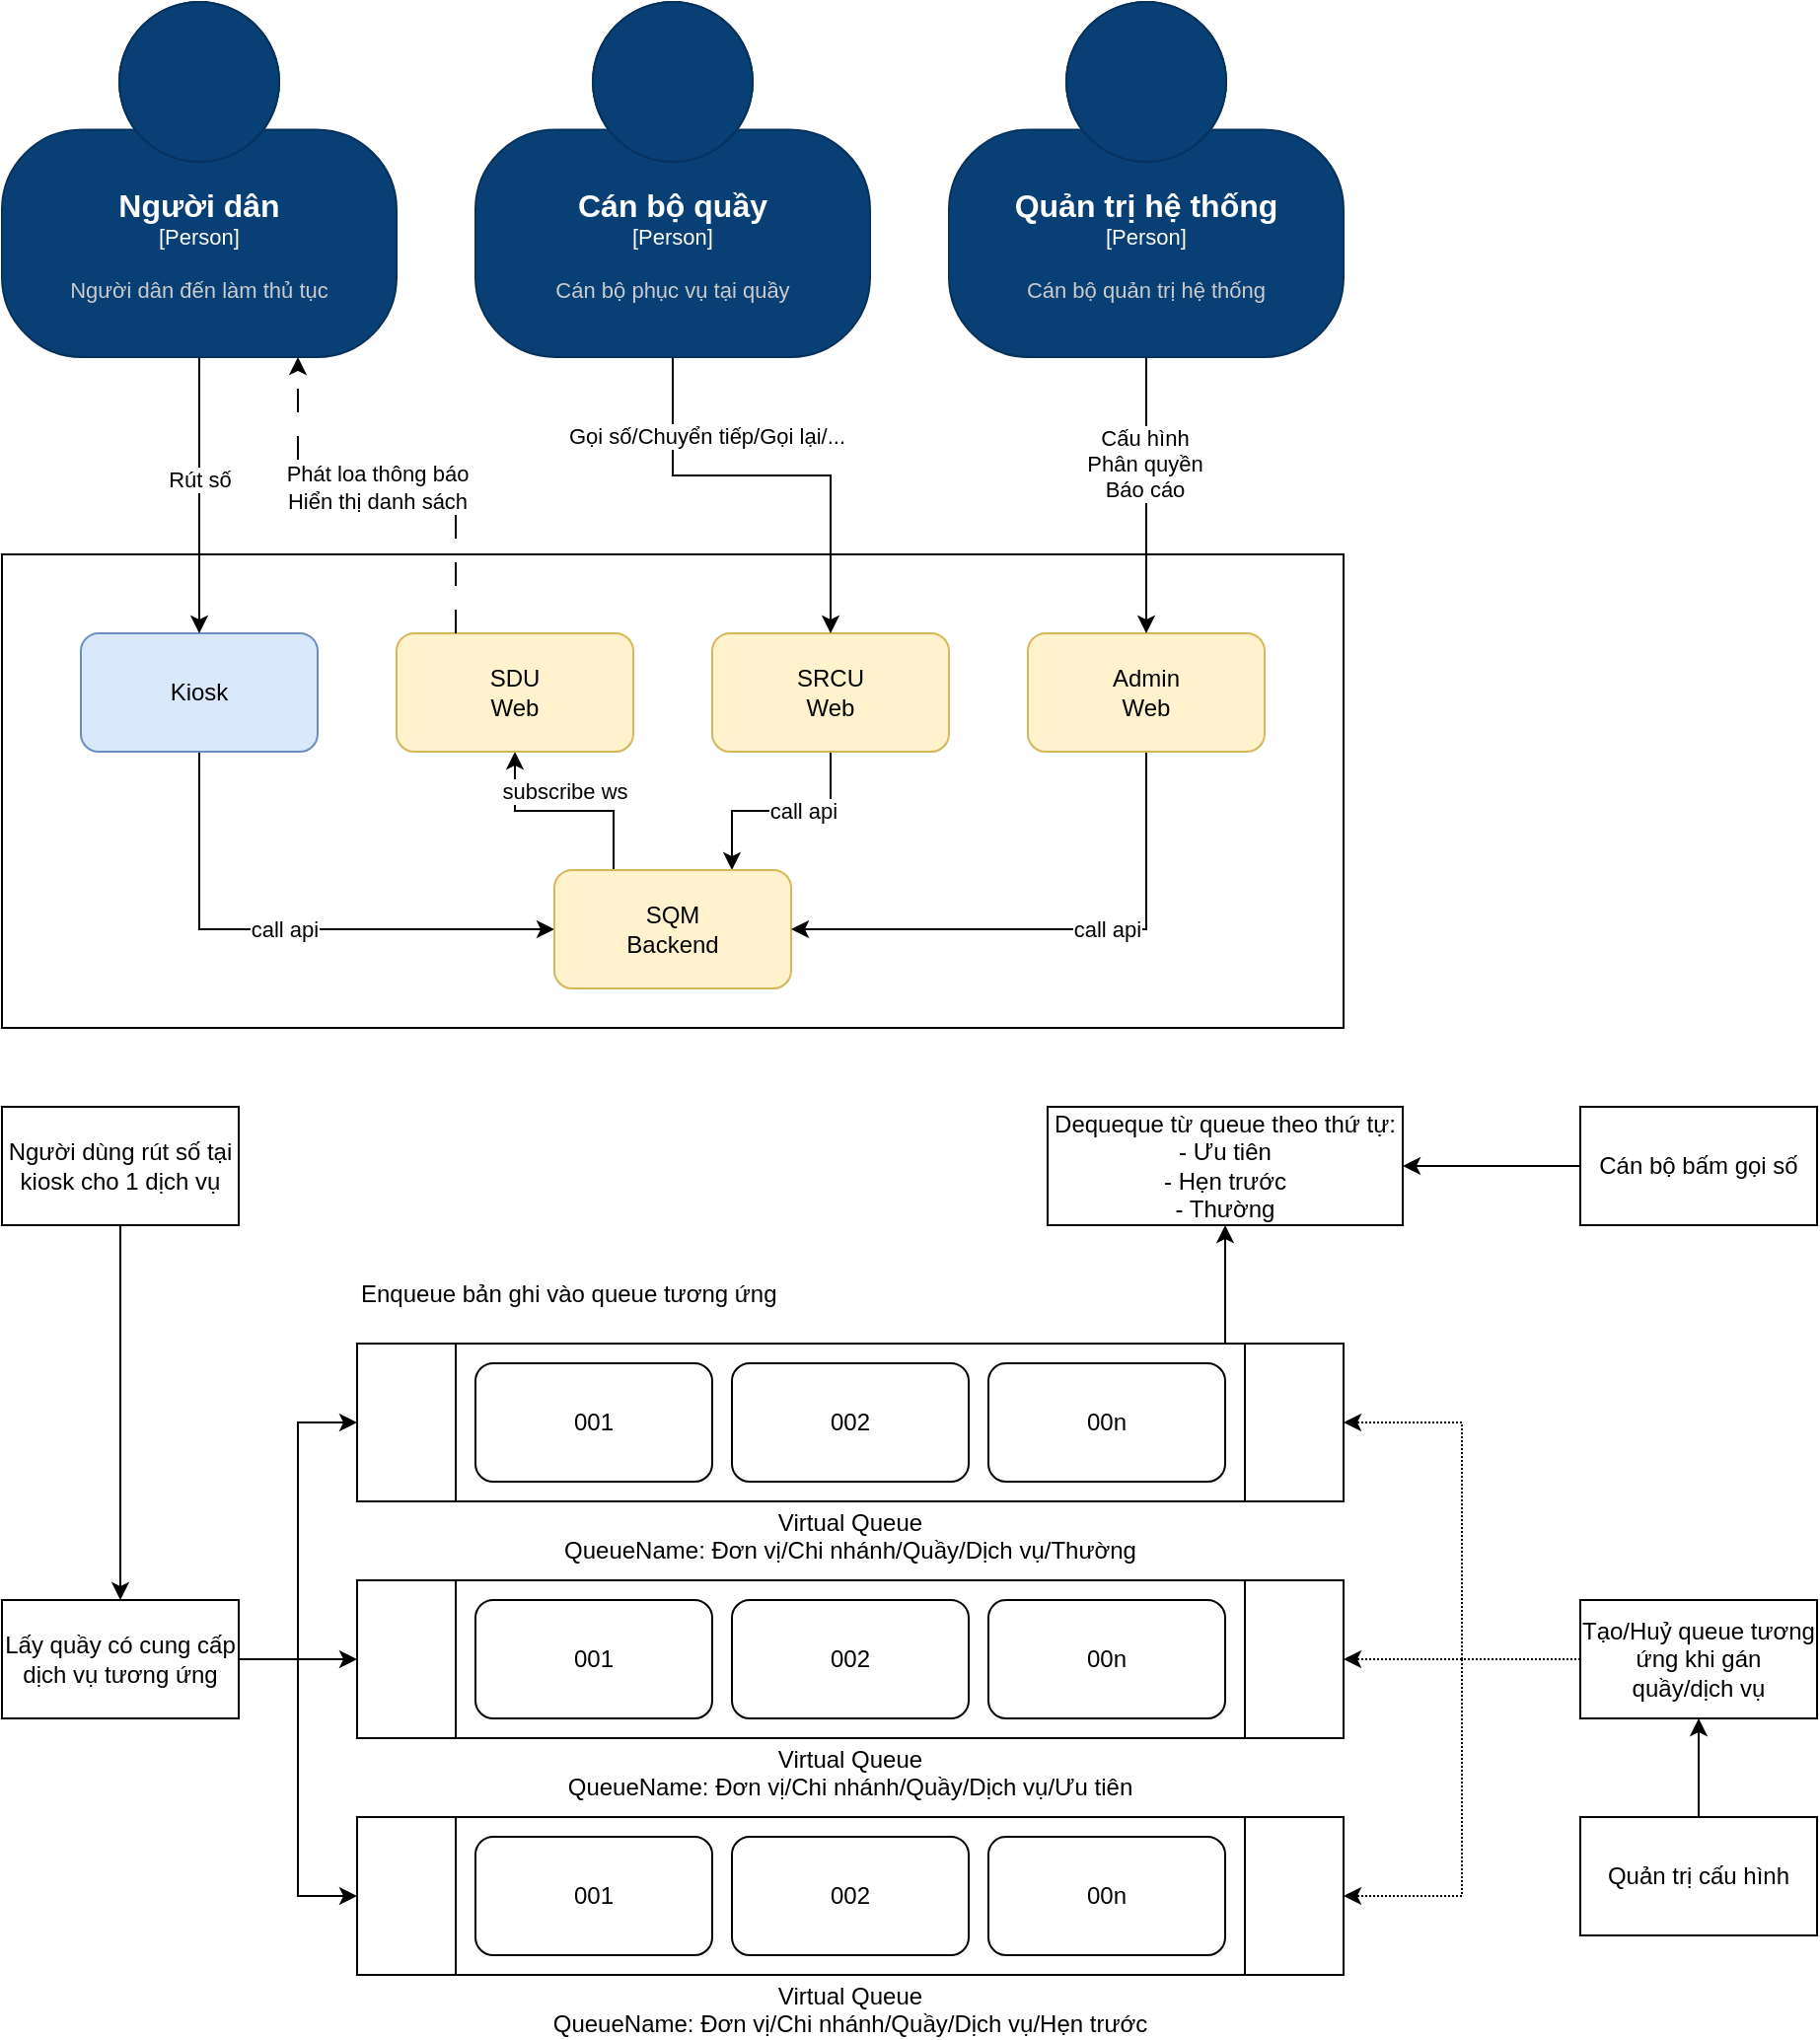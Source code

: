<mxfile version="24.8.2" pages="2">
  <diagram id="lmvteuQhMN3pwcqcvDkk" name="C1-Container">
    <mxGraphModel dx="2113" dy="2389" grid="1" gridSize="10" guides="1" tooltips="1" connect="1" arrows="1" fold="1" page="1" pageScale="1" pageWidth="1169" pageHeight="827" math="0" shadow="0">
      <root>
        <mxCell id="0" />
        <mxCell id="1" parent="0" />
        <mxCell id="t26ouLh7Rih4qoizT2WD-26" style="edgeStyle=orthogonalEdgeStyle;rounded=0;orthogonalLoop=1;jettySize=auto;html=1;entryX=0.5;entryY=1;entryDx=0;entryDy=0;" edge="1" parent="1" source="t26ouLh7Rih4qoizT2WD-5" target="t26ouLh7Rih4qoizT2WD-25">
          <mxGeometry relative="1" as="geometry">
            <Array as="points">
              <mxPoint x="740" y="10" />
              <mxPoint x="740" y="10" />
            </Array>
          </mxGeometry>
        </mxCell>
        <mxCell id="t26ouLh7Rih4qoizT2WD-5" value="&lt;div&gt;&lt;br&gt;&lt;/div&gt;&lt;br&gt;&lt;br&gt;&lt;br&gt;&lt;br&gt;&lt;br&gt;&lt;br&gt;&lt;br&gt;Virtual Queue&lt;div&gt;QueueName:&amp;nbsp;&lt;span style=&quot;background-color: initial;&quot;&gt;Đơn vị/Chi nhánh/Quầy/Dịch vụ/Thường&lt;/span&gt;&lt;/div&gt;" style="shape=process;whiteSpace=wrap;html=1;backgroundOutline=1;" vertex="1" parent="1">
          <mxGeometry x="300" y="40" width="500" height="80" as="geometry" />
        </mxCell>
        <mxCell id="dYzt5SqSUpGyFPjwWwLn-8" value="" style="rounded=0;whiteSpace=wrap;html=1;" parent="1" vertex="1">
          <mxGeometry x="120" y="-360" width="680" height="240" as="geometry" />
        </mxCell>
        <mxCell id="dYzt5SqSUpGyFPjwWwLn-7" style="edgeStyle=orthogonalEdgeStyle;rounded=0;orthogonalLoop=1;jettySize=auto;html=1;entryX=0.75;entryY=0;entryDx=0;entryDy=0;" parent="1" source="dYzt5SqSUpGyFPjwWwLn-1" target="dYzt5SqSUpGyFPjwWwLn-4" edge="1">
          <mxGeometry relative="1" as="geometry">
            <Array as="points">
              <mxPoint x="540" y="-230" />
              <mxPoint x="490" y="-230" />
            </Array>
          </mxGeometry>
        </mxCell>
        <mxCell id="dYzt5SqSUpGyFPjwWwLn-28" value="call api" style="edgeLabel;html=1;align=center;verticalAlign=middle;resizable=0;points=[];" parent="dYzt5SqSUpGyFPjwWwLn-7" connectable="0" vertex="1">
          <mxGeometry x="-0.2" relative="1" as="geometry">
            <mxPoint as="offset" />
          </mxGeometry>
        </mxCell>
        <mxCell id="dYzt5SqSUpGyFPjwWwLn-1" value="SRCU&lt;div&gt;Web&lt;/div&gt;" style="rounded=1;whiteSpace=wrap;html=1;fillColor=#fff2cc;strokeColor=#d6b656;" parent="1" vertex="1">
          <mxGeometry x="480" y="-320" width="120" height="60" as="geometry" />
        </mxCell>
        <mxCell id="dYzt5SqSUpGyFPjwWwLn-6" style="edgeStyle=orthogonalEdgeStyle;rounded=0;orthogonalLoop=1;jettySize=auto;html=1;startArrow=classic;startFill=1;endArrow=none;endFill=0;entryX=0.25;entryY=0;entryDx=0;entryDy=0;" parent="1" source="dYzt5SqSUpGyFPjwWwLn-2" target="dYzt5SqSUpGyFPjwWwLn-4" edge="1">
          <mxGeometry relative="1" as="geometry" />
        </mxCell>
        <mxCell id="dYzt5SqSUpGyFPjwWwLn-16" value="subscribe ws" style="edgeLabel;html=1;align=center;verticalAlign=middle;resizable=0;points=[];" parent="dYzt5SqSUpGyFPjwWwLn-6" connectable="0" vertex="1">
          <mxGeometry y="-2" relative="1" as="geometry">
            <mxPoint y="-12" as="offset" />
          </mxGeometry>
        </mxCell>
        <mxCell id="dYzt5SqSUpGyFPjwWwLn-2" value="SDU&lt;div&gt;Web&lt;/div&gt;" style="rounded=1;whiteSpace=wrap;html=1;fillColor=#fff2cc;strokeColor=#d6b656;" parent="1" vertex="1">
          <mxGeometry x="320" y="-320" width="120" height="60" as="geometry" />
        </mxCell>
        <mxCell id="dYzt5SqSUpGyFPjwWwLn-5" style="edgeStyle=orthogonalEdgeStyle;rounded=0;orthogonalLoop=1;jettySize=auto;html=1;entryX=0;entryY=0.5;entryDx=0;entryDy=0;" parent="1" source="dYzt5SqSUpGyFPjwWwLn-3" target="dYzt5SqSUpGyFPjwWwLn-4" edge="1">
          <mxGeometry relative="1" as="geometry">
            <Array as="points">
              <mxPoint x="220" y="-170" />
            </Array>
          </mxGeometry>
        </mxCell>
        <mxCell id="dYzt5SqSUpGyFPjwWwLn-27" value="call api" style="edgeLabel;html=1;align=center;verticalAlign=middle;resizable=0;points=[];" parent="dYzt5SqSUpGyFPjwWwLn-5" connectable="0" vertex="1">
          <mxGeometry x="-0.02" relative="1" as="geometry">
            <mxPoint as="offset" />
          </mxGeometry>
        </mxCell>
        <mxCell id="dYzt5SqSUpGyFPjwWwLn-3" value="Kiosk" style="rounded=1;whiteSpace=wrap;html=1;fillColor=#dae8fc;strokeColor=#6c8ebf;" parent="1" vertex="1">
          <mxGeometry x="160" y="-320" width="120" height="60" as="geometry" />
        </mxCell>
        <mxCell id="dYzt5SqSUpGyFPjwWwLn-4" value="SQM&lt;div&gt;Backend&lt;/div&gt;" style="rounded=1;whiteSpace=wrap;html=1;fillColor=#fff2cc;strokeColor=#d6b656;" parent="1" vertex="1">
          <mxGeometry x="400" y="-200" width="120" height="60" as="geometry" />
        </mxCell>
        <mxCell id="dYzt5SqSUpGyFPjwWwLn-11" style="edgeStyle=orthogonalEdgeStyle;rounded=0;orthogonalLoop=1;jettySize=auto;html=1;" parent="1" source="dYzt5SqSUpGyFPjwWwLn-9" target="dYzt5SqSUpGyFPjwWwLn-3" edge="1">
          <mxGeometry relative="1" as="geometry" />
        </mxCell>
        <mxCell id="dYzt5SqSUpGyFPjwWwLn-15" value="Rút số" style="edgeLabel;html=1;align=center;verticalAlign=middle;resizable=0;points=[];" parent="dYzt5SqSUpGyFPjwWwLn-11" connectable="0" vertex="1">
          <mxGeometry x="-0.114" relative="1" as="geometry">
            <mxPoint as="offset" />
          </mxGeometry>
        </mxCell>
        <object placeholders="1" c4Name="Người dân" c4Type="Person" c4Description="Người dân đến làm thủ tục" label="&lt;font style=&quot;font-size: 16px&quot;&gt;&lt;b&gt;%c4Name%&lt;/b&gt;&lt;/font&gt;&lt;div&gt;[%c4Type%]&lt;/div&gt;&lt;br&gt;&lt;div&gt;&lt;font style=&quot;font-size: 11px&quot;&gt;&lt;font color=&quot;#cccccc&quot;&gt;%c4Description%&lt;/font&gt;&lt;/div&gt;" id="dYzt5SqSUpGyFPjwWwLn-9">
          <mxCell style="html=1;fontSize=11;dashed=0;whiteSpace=wrap;fillColor=#083F75;strokeColor=#06315C;fontColor=#ffffff;shape=mxgraph.c4.person2;align=center;metaEdit=1;points=[[0.5,0,0],[1,0.5,0],[1,0.75,0],[0.75,1,0],[0.5,1,0],[0.25,1,0],[0,0.75,0],[0,0.5,0]];resizable=0;" parent="1" vertex="1">
            <mxGeometry x="120" y="-640" width="200" height="180" as="geometry" />
          </mxCell>
        </object>
        <mxCell id="dYzt5SqSUpGyFPjwWwLn-12" style="edgeStyle=orthogonalEdgeStyle;rounded=0;orthogonalLoop=1;jettySize=auto;html=1;" parent="1" source="dYzt5SqSUpGyFPjwWwLn-10" target="dYzt5SqSUpGyFPjwWwLn-1" edge="1">
          <mxGeometry relative="1" as="geometry">
            <Array as="points">
              <mxPoint x="460" y="-400" />
              <mxPoint x="540" y="-400" />
            </Array>
          </mxGeometry>
        </mxCell>
        <mxCell id="dYzt5SqSUpGyFPjwWwLn-18" value="Gọi số/Chuyển tiếp/Gọi lại/..." style="edgeLabel;html=1;align=center;verticalAlign=middle;resizable=0;points=[];" parent="dYzt5SqSUpGyFPjwWwLn-12" connectable="0" vertex="1">
          <mxGeometry x="-0.3" y="2" relative="1" as="geometry">
            <mxPoint y="-18" as="offset" />
          </mxGeometry>
        </mxCell>
        <object placeholders="1" c4Name="Cán bộ quầy" c4Type="Person" c4Description="Cán bộ phục vụ tại quầy" label="&lt;font style=&quot;font-size: 16px&quot;&gt;&lt;b&gt;%c4Name%&lt;/b&gt;&lt;/font&gt;&lt;div&gt;[%c4Type%]&lt;/div&gt;&lt;br&gt;&lt;div&gt;&lt;font style=&quot;font-size: 11px&quot;&gt;&lt;font color=&quot;#cccccc&quot;&gt;%c4Description%&lt;/font&gt;&lt;/div&gt;" id="dYzt5SqSUpGyFPjwWwLn-10">
          <mxCell style="html=1;fontSize=11;dashed=0;whiteSpace=wrap;fillColor=#083F75;strokeColor=#06315C;fontColor=#ffffff;shape=mxgraph.c4.person2;align=center;metaEdit=1;points=[[0.5,0,0],[1,0.5,0],[1,0.75,0],[0.75,1,0],[0.5,1,0],[0.25,1,0],[0,0.75,0],[0,0.5,0]];resizable=0;" parent="1" vertex="1">
            <mxGeometry x="360" y="-640" width="200" height="180" as="geometry" />
          </mxCell>
        </object>
        <mxCell id="dYzt5SqSUpGyFPjwWwLn-13" style="edgeStyle=orthogonalEdgeStyle;rounded=0;orthogonalLoop=1;jettySize=auto;html=1;dashed=1;dashPattern=12 12;entryX=0.75;entryY=1;entryDx=0;entryDy=0;entryPerimeter=0;" parent="1" source="dYzt5SqSUpGyFPjwWwLn-2" target="dYzt5SqSUpGyFPjwWwLn-9" edge="1">
          <mxGeometry relative="1" as="geometry">
            <mxPoint x="270" y="-450" as="targetPoint" />
            <Array as="points">
              <mxPoint x="350" y="-400" />
              <mxPoint x="270" y="-400" />
            </Array>
          </mxGeometry>
        </mxCell>
        <mxCell id="dYzt5SqSUpGyFPjwWwLn-19" value="Phát loa thông báo&lt;div&gt;Hiển thị danh sách&lt;/div&gt;" style="edgeLabel;html=1;align=center;verticalAlign=middle;resizable=0;points=[];" parent="dYzt5SqSUpGyFPjwWwLn-13" connectable="0" vertex="1">
          <mxGeometry x="-0.322" relative="1" as="geometry">
            <mxPoint x="-40" as="offset" />
          </mxGeometry>
        </mxCell>
        <mxCell id="dYzt5SqSUpGyFPjwWwLn-23" style="edgeStyle=orthogonalEdgeStyle;rounded=0;orthogonalLoop=1;jettySize=auto;html=1;entryX=1;entryY=0.5;entryDx=0;entryDy=0;" parent="1" source="dYzt5SqSUpGyFPjwWwLn-20" target="dYzt5SqSUpGyFPjwWwLn-4" edge="1">
          <mxGeometry relative="1" as="geometry">
            <Array as="points">
              <mxPoint x="700" y="-170" />
            </Array>
          </mxGeometry>
        </mxCell>
        <mxCell id="dYzt5SqSUpGyFPjwWwLn-29" value="call api" style="edgeLabel;html=1;align=center;verticalAlign=middle;resizable=0;points=[];" parent="dYzt5SqSUpGyFPjwWwLn-23" connectable="0" vertex="1">
          <mxGeometry x="-0.186" relative="1" as="geometry">
            <mxPoint as="offset" />
          </mxGeometry>
        </mxCell>
        <mxCell id="dYzt5SqSUpGyFPjwWwLn-20" value="Admin&lt;div&gt;Web&lt;/div&gt;" style="rounded=1;whiteSpace=wrap;html=1;fillColor=#fff2cc;strokeColor=#d6b656;" parent="1" vertex="1">
          <mxGeometry x="640" y="-320" width="120" height="60" as="geometry" />
        </mxCell>
        <mxCell id="dYzt5SqSUpGyFPjwWwLn-22" style="edgeStyle=orthogonalEdgeStyle;rounded=0;orthogonalLoop=1;jettySize=auto;html=1;" parent="1" source="dYzt5SqSUpGyFPjwWwLn-21" target="dYzt5SqSUpGyFPjwWwLn-20" edge="1">
          <mxGeometry relative="1" as="geometry" />
        </mxCell>
        <mxCell id="dYzt5SqSUpGyFPjwWwLn-26" value="Cấu hình&lt;div&gt;Phân quyền&lt;/div&gt;&lt;div&gt;Báo cáo&lt;/div&gt;" style="edgeLabel;html=1;align=center;verticalAlign=middle;resizable=0;points=[];" parent="dYzt5SqSUpGyFPjwWwLn-22" connectable="0" vertex="1">
          <mxGeometry x="-0.236" y="-1" relative="1" as="geometry">
            <mxPoint as="offset" />
          </mxGeometry>
        </mxCell>
        <object placeholders="1" c4Name="Quản trị hệ thống" c4Type="Person" c4Description="Cán bộ quản trị hệ thống" label="&lt;font style=&quot;font-size: 16px&quot;&gt;&lt;b&gt;%c4Name%&lt;/b&gt;&lt;/font&gt;&lt;div&gt;[%c4Type%]&lt;/div&gt;&lt;br&gt;&lt;div&gt;&lt;font style=&quot;font-size: 11px&quot;&gt;&lt;font color=&quot;#cccccc&quot;&gt;%c4Description%&lt;/font&gt;&lt;/div&gt;" id="dYzt5SqSUpGyFPjwWwLn-21">
          <mxCell style="html=1;fontSize=11;dashed=0;whiteSpace=wrap;fillColor=#083F75;strokeColor=#06315C;fontColor=#ffffff;shape=mxgraph.c4.person2;align=center;metaEdit=1;points=[[0.5,0,0],[1,0.5,0],[1,0.75,0],[0.75,1,0],[0.5,1,0],[0.25,1,0],[0,0.75,0],[0,0.5,0]];resizable=0;" parent="1" vertex="1">
            <mxGeometry x="600" y="-640" width="200" height="180" as="geometry" />
          </mxCell>
        </object>
        <mxCell id="dYzt5SqSUpGyFPjwWwLn-30" value="001" style="rounded=1;whiteSpace=wrap;html=1;" parent="1" vertex="1">
          <mxGeometry x="360" y="50" width="120" height="60" as="geometry" />
        </mxCell>
        <mxCell id="t26ouLh7Rih4qoizT2WD-7" value="Enqueue bản ghi vào queue tương ứng" style="text;html=1;align=left;verticalAlign=middle;whiteSpace=wrap;rounded=0;" vertex="1" parent="1">
          <mxGeometry x="300" width="400" height="30" as="geometry" />
        </mxCell>
        <mxCell id="t26ouLh7Rih4qoizT2WD-44" style="edgeStyle=orthogonalEdgeStyle;rounded=0;orthogonalLoop=1;jettySize=auto;html=1;" edge="1" parent="1" source="t26ouLh7Rih4qoizT2WD-16" target="t26ouLh7Rih4qoizT2WD-22">
          <mxGeometry relative="1" as="geometry" />
        </mxCell>
        <mxCell id="t26ouLh7Rih4qoizT2WD-16" value="Người dùng rút số tại kiosk cho 1 dịch vụ" style="rounded=0;whiteSpace=wrap;html=1;" vertex="1" parent="1">
          <mxGeometry x="120" y="-80" width="120" height="60" as="geometry" />
        </mxCell>
        <mxCell id="t26ouLh7Rih4qoizT2WD-18" value="002" style="rounded=1;whiteSpace=wrap;html=1;" vertex="1" parent="1">
          <mxGeometry x="490" y="50" width="120" height="60" as="geometry" />
        </mxCell>
        <mxCell id="t26ouLh7Rih4qoizT2WD-21" value="00n" style="rounded=1;whiteSpace=wrap;html=1;" vertex="1" parent="1">
          <mxGeometry x="620" y="50" width="120" height="60" as="geometry" />
        </mxCell>
        <mxCell id="t26ouLh7Rih4qoizT2WD-23" style="edgeStyle=orthogonalEdgeStyle;rounded=0;orthogonalLoop=1;jettySize=auto;html=1;entryX=0;entryY=0.5;entryDx=0;entryDy=0;" edge="1" parent="1" source="t26ouLh7Rih4qoizT2WD-22" target="t26ouLh7Rih4qoizT2WD-5">
          <mxGeometry relative="1" as="geometry" />
        </mxCell>
        <mxCell id="t26ouLh7Rih4qoizT2WD-43" style="edgeStyle=orthogonalEdgeStyle;rounded=0;orthogonalLoop=1;jettySize=auto;html=1;entryX=0;entryY=0.5;entryDx=0;entryDy=0;" edge="1" parent="1" source="t26ouLh7Rih4qoizT2WD-22" target="t26ouLh7Rih4qoizT2WD-29">
          <mxGeometry relative="1" as="geometry" />
        </mxCell>
        <mxCell id="t26ouLh7Rih4qoizT2WD-45" style="edgeStyle=orthogonalEdgeStyle;rounded=0;orthogonalLoop=1;jettySize=auto;html=1;entryX=0;entryY=0.5;entryDx=0;entryDy=0;" edge="1" parent="1" source="t26ouLh7Rih4qoizT2WD-22" target="t26ouLh7Rih4qoizT2WD-34">
          <mxGeometry relative="1" as="geometry" />
        </mxCell>
        <mxCell id="t26ouLh7Rih4qoizT2WD-22" value="Lấy quầy có cung cấp dịch vụ tương ứng" style="rounded=0;whiteSpace=wrap;html=1;" vertex="1" parent="1">
          <mxGeometry x="120" y="170" width="120" height="60" as="geometry" />
        </mxCell>
        <mxCell id="t26ouLh7Rih4qoizT2WD-27" style="edgeStyle=orthogonalEdgeStyle;rounded=0;orthogonalLoop=1;jettySize=auto;html=1;" edge="1" parent="1" source="t26ouLh7Rih4qoizT2WD-24" target="t26ouLh7Rih4qoizT2WD-25">
          <mxGeometry relative="1" as="geometry" />
        </mxCell>
        <mxCell id="t26ouLh7Rih4qoizT2WD-24" value="Cán bộ bấm gọi số" style="rounded=0;whiteSpace=wrap;html=1;" vertex="1" parent="1">
          <mxGeometry x="920" y="-80" width="120" height="60" as="geometry" />
        </mxCell>
        <mxCell id="t26ouLh7Rih4qoizT2WD-25" value="Dequeque từ queue theo thứ tự:&lt;br&gt;- Ưu tiên&lt;br&gt;- Hẹn trước&lt;br&gt;- Thường" style="rounded=0;whiteSpace=wrap;html=1;" vertex="1" parent="1">
          <mxGeometry x="650" y="-80" width="180" height="60" as="geometry" />
        </mxCell>
        <mxCell id="t26ouLh7Rih4qoizT2WD-38" style="edgeStyle=orthogonalEdgeStyle;rounded=0;orthogonalLoop=1;jettySize=auto;html=1;entryX=1;entryY=0.5;entryDx=0;entryDy=0;dashed=1;dashPattern=1 1;" edge="1" parent="1" source="t26ouLh7Rih4qoizT2WD-28" target="t26ouLh7Rih4qoizT2WD-5">
          <mxGeometry relative="1" as="geometry" />
        </mxCell>
        <mxCell id="t26ouLh7Rih4qoizT2WD-39" style="edgeStyle=orthogonalEdgeStyle;rounded=0;orthogonalLoop=1;jettySize=auto;html=1;entryX=1;entryY=0.5;entryDx=0;entryDy=0;dashed=1;dashPattern=1 1;" edge="1" parent="1" source="t26ouLh7Rih4qoizT2WD-28" target="t26ouLh7Rih4qoizT2WD-29">
          <mxGeometry relative="1" as="geometry" />
        </mxCell>
        <mxCell id="t26ouLh7Rih4qoizT2WD-40" style="edgeStyle=orthogonalEdgeStyle;rounded=0;orthogonalLoop=1;jettySize=auto;html=1;entryX=1;entryY=0.5;entryDx=0;entryDy=0;dashed=1;dashPattern=1 1;" edge="1" parent="1" source="t26ouLh7Rih4qoizT2WD-28" target="t26ouLh7Rih4qoizT2WD-34">
          <mxGeometry relative="1" as="geometry" />
        </mxCell>
        <mxCell id="t26ouLh7Rih4qoizT2WD-28" value="Tạo/Huỷ queue tương ứng khi gán quầy/dịch vụ" style="rounded=0;whiteSpace=wrap;html=1;" vertex="1" parent="1">
          <mxGeometry x="920" y="170" width="120" height="60" as="geometry" />
        </mxCell>
        <mxCell id="t26ouLh7Rih4qoizT2WD-29" value="&lt;div&gt;&lt;br&gt;&lt;/div&gt;&lt;br&gt;&lt;br&gt;&lt;br&gt;&lt;br&gt;&lt;br&gt;&lt;br&gt;&lt;br&gt;Virtual Queue&lt;div&gt;QueueName:&amp;nbsp;&lt;span style=&quot;background-color: initial;&quot;&gt;Đơn vị/Chi nhánh/Quầy/Dịch vụ/Ưu tiên&lt;/span&gt;&lt;/div&gt;" style="shape=process;whiteSpace=wrap;html=1;backgroundOutline=1;" vertex="1" parent="1">
          <mxGeometry x="300" y="160" width="500" height="80" as="geometry" />
        </mxCell>
        <mxCell id="t26ouLh7Rih4qoizT2WD-30" value="001" style="rounded=1;whiteSpace=wrap;html=1;" vertex="1" parent="1">
          <mxGeometry x="360" y="170" width="120" height="60" as="geometry" />
        </mxCell>
        <mxCell id="t26ouLh7Rih4qoizT2WD-31" value="002" style="rounded=1;whiteSpace=wrap;html=1;" vertex="1" parent="1">
          <mxGeometry x="490" y="170" width="120" height="60" as="geometry" />
        </mxCell>
        <mxCell id="t26ouLh7Rih4qoizT2WD-32" value="00n" style="rounded=1;whiteSpace=wrap;html=1;" vertex="1" parent="1">
          <mxGeometry x="620" y="170" width="120" height="60" as="geometry" />
        </mxCell>
        <mxCell id="t26ouLh7Rih4qoizT2WD-34" value="&lt;div&gt;&lt;br&gt;&lt;/div&gt;&lt;br&gt;&lt;br&gt;&lt;br&gt;&lt;br&gt;&lt;br&gt;&lt;br&gt;&lt;br&gt;Virtual Queue&lt;div&gt;QueueName:&amp;nbsp;&lt;span style=&quot;background-color: initial;&quot;&gt;Đơn vị/Chi nhánh/Quầy/Dịch vụ/Hẹn trước&lt;/span&gt;&lt;/div&gt;" style="shape=process;whiteSpace=wrap;html=1;backgroundOutline=1;" vertex="1" parent="1">
          <mxGeometry x="300" y="280" width="500" height="80" as="geometry" />
        </mxCell>
        <mxCell id="t26ouLh7Rih4qoizT2WD-35" value="001" style="rounded=1;whiteSpace=wrap;html=1;" vertex="1" parent="1">
          <mxGeometry x="360" y="290" width="120" height="60" as="geometry" />
        </mxCell>
        <mxCell id="t26ouLh7Rih4qoizT2WD-36" value="002" style="rounded=1;whiteSpace=wrap;html=1;" vertex="1" parent="1">
          <mxGeometry x="490" y="290" width="120" height="60" as="geometry" />
        </mxCell>
        <mxCell id="t26ouLh7Rih4qoizT2WD-37" value="00n" style="rounded=1;whiteSpace=wrap;html=1;" vertex="1" parent="1">
          <mxGeometry x="620" y="290" width="120" height="60" as="geometry" />
        </mxCell>
        <mxCell id="t26ouLh7Rih4qoizT2WD-42" style="edgeStyle=orthogonalEdgeStyle;rounded=0;orthogonalLoop=1;jettySize=auto;html=1;entryX=0.5;entryY=1;entryDx=0;entryDy=0;" edge="1" parent="1" source="t26ouLh7Rih4qoizT2WD-41" target="t26ouLh7Rih4qoizT2WD-28">
          <mxGeometry relative="1" as="geometry" />
        </mxCell>
        <mxCell id="t26ouLh7Rih4qoizT2WD-41" value="Quản trị cấu hình" style="rounded=0;whiteSpace=wrap;html=1;" vertex="1" parent="1">
          <mxGeometry x="920" y="280" width="120" height="60" as="geometry" />
        </mxCell>
      </root>
    </mxGraphModel>
  </diagram>
  <diagram name="ERD" id="yN5wIcNyU94aF7js8wvd">
    <mxGraphModel dx="3606" dy="1764" grid="1" gridSize="10" guides="1" tooltips="1" connect="1" arrows="1" fold="1" page="1" pageScale="1" pageWidth="1169" pageHeight="827" math="0" shadow="0">
      <root>
        <mxCell id="0" />
        <mxCell id="1" parent="0" />
        <mxCell id="LRGYhogJs6tAvpB9mOA3-1" value="`qms_admin_user`" style="shape=table;startSize=30;container=1;collapsible=1;childLayout=tableLayout;fixedRows=1;rowLines=0;fontStyle=1;align=center;resizeLast=1;" parent="1" vertex="1">
          <mxGeometry x="-2280" y="160" width="300" height="240" as="geometry" />
        </mxCell>
        <mxCell id="LRGYhogJs6tAvpB9mOA3-2" value="" style="shape=tableRow;horizontal=0;startSize=0;swimlaneHead=0;swimlaneBody=0;fillColor=none;collapsible=0;dropTarget=0;points=[[0,0.5],[1,0.5]];portConstraint=eastwest;strokeColor=inherit;top=0;left=0;right=0;bottom=1;" parent="LRGYhogJs6tAvpB9mOA3-1" vertex="1">
          <mxGeometry y="30" width="300" height="30" as="geometry" />
        </mxCell>
        <mxCell id="LRGYhogJs6tAvpB9mOA3-3" value="PK" style="shape=partialRectangle;overflow=hidden;connectable=0;fillColor=none;strokeColor=inherit;top=0;left=0;bottom=0;right=0;fontStyle=1;" parent="LRGYhogJs6tAvpB9mOA3-2" vertex="1">
          <mxGeometry width="30" height="30" as="geometry">
            <mxRectangle width="30" height="30" as="alternateBounds" />
          </mxGeometry>
        </mxCell>
        <mxCell id="LRGYhogJs6tAvpB9mOA3-4" value="`ID` mediumint(3) NOT NULL auto_increment" style="shape=partialRectangle;overflow=hidden;connectable=0;fillColor=none;align=left;strokeColor=inherit;top=0;left=0;bottom=0;right=0;spacingLeft=6;fontStyle=5;" parent="LRGYhogJs6tAvpB9mOA3-2" vertex="1">
          <mxGeometry x="30" width="270" height="30" as="geometry">
            <mxRectangle width="270" height="30" as="alternateBounds" />
          </mxGeometry>
        </mxCell>
        <mxCell id="LRGYhogJs6tAvpB9mOA3-5" value="" style="shape=tableRow;horizontal=0;startSize=0;swimlaneHead=0;swimlaneBody=0;fillColor=none;collapsible=0;dropTarget=0;points=[[0,0.5],[1,0.5]];portConstraint=eastwest;strokeColor=inherit;top=0;left=0;right=0;bottom=0;" parent="LRGYhogJs6tAvpB9mOA3-1" vertex="1">
          <mxGeometry y="60" width="300" height="30" as="geometry" />
        </mxCell>
        <mxCell id="LRGYhogJs6tAvpB9mOA3-6" value="" style="shape=partialRectangle;overflow=hidden;connectable=0;fillColor=none;strokeColor=inherit;top=0;left=0;bottom=0;right=0;" parent="LRGYhogJs6tAvpB9mOA3-5" vertex="1">
          <mxGeometry width="30" height="30" as="geometry">
            <mxRectangle width="30" height="30" as="alternateBounds" />
          </mxGeometry>
        </mxCell>
        <mxCell id="LRGYhogJs6tAvpB9mOA3-7" value="`Userid` varchar(80) default NULL" style="shape=partialRectangle;overflow=hidden;connectable=0;fillColor=none;align=left;strokeColor=inherit;top=0;left=0;bottom=0;right=0;spacingLeft=6;" parent="LRGYhogJs6tAvpB9mOA3-5" vertex="1">
          <mxGeometry x="30" width="270" height="30" as="geometry">
            <mxRectangle width="270" height="30" as="alternateBounds" />
          </mxGeometry>
        </mxCell>
        <mxCell id="LRGYhogJs6tAvpB9mOA3-8" value="" style="shape=tableRow;horizontal=0;startSize=0;swimlaneHead=0;swimlaneBody=0;fillColor=none;collapsible=0;dropTarget=0;points=[[0,0.5],[1,0.5]];portConstraint=eastwest;strokeColor=inherit;top=0;left=0;right=0;bottom=0;" parent="LRGYhogJs6tAvpB9mOA3-1" vertex="1">
          <mxGeometry y="90" width="300" height="30" as="geometry" />
        </mxCell>
        <mxCell id="LRGYhogJs6tAvpB9mOA3-9" value="" style="shape=partialRectangle;overflow=hidden;connectable=0;fillColor=none;strokeColor=inherit;top=0;left=0;bottom=0;right=0;" parent="LRGYhogJs6tAvpB9mOA3-8" vertex="1">
          <mxGeometry width="30" height="30" as="geometry">
            <mxRectangle width="30" height="30" as="alternateBounds" />
          </mxGeometry>
        </mxCell>
        <mxCell id="LRGYhogJs6tAvpB9mOA3-10" value="`Name` varchar(80) default NULL" style="shape=partialRectangle;overflow=hidden;connectable=0;fillColor=none;align=left;strokeColor=inherit;top=0;left=0;bottom=0;right=0;spacingLeft=6;" parent="LRGYhogJs6tAvpB9mOA3-8" vertex="1">
          <mxGeometry x="30" width="270" height="30" as="geometry">
            <mxRectangle width="270" height="30" as="alternateBounds" />
          </mxGeometry>
        </mxCell>
        <mxCell id="LRGYhogJs6tAvpB9mOA3-11" value="" style="shape=tableRow;horizontal=0;startSize=0;swimlaneHead=0;swimlaneBody=0;fillColor=none;collapsible=0;dropTarget=0;points=[[0,0.5],[1,0.5]];portConstraint=eastwest;strokeColor=inherit;top=0;left=0;right=0;bottom=0;" parent="LRGYhogJs6tAvpB9mOA3-1" vertex="1">
          <mxGeometry y="120" width="300" height="30" as="geometry" />
        </mxCell>
        <mxCell id="LRGYhogJs6tAvpB9mOA3-12" value="" style="shape=partialRectangle;overflow=hidden;connectable=0;fillColor=none;strokeColor=inherit;top=0;left=0;bottom=0;right=0;" parent="LRGYhogJs6tAvpB9mOA3-11" vertex="1">
          <mxGeometry width="30" height="30" as="geometry">
            <mxRectangle width="30" height="30" as="alternateBounds" />
          </mxGeometry>
        </mxCell>
        <mxCell id="LRGYhogJs6tAvpB9mOA3-13" value="`Email` varchar(80) default NULL" style="shape=partialRectangle;overflow=hidden;connectable=0;fillColor=none;align=left;strokeColor=inherit;top=0;left=0;bottom=0;right=0;spacingLeft=6;" parent="LRGYhogJs6tAvpB9mOA3-11" vertex="1">
          <mxGeometry x="30" width="270" height="30" as="geometry">
            <mxRectangle width="270" height="30" as="alternateBounds" />
          </mxGeometry>
        </mxCell>
        <mxCell id="LRGYhogJs6tAvpB9mOA3-14" value="" style="shape=tableRow;horizontal=0;startSize=0;swimlaneHead=0;swimlaneBody=0;fillColor=none;collapsible=0;dropTarget=0;points=[[0,0.5],[1,0.5]];portConstraint=eastwest;strokeColor=inherit;top=0;left=0;right=0;bottom=0;" parent="LRGYhogJs6tAvpB9mOA3-1" vertex="1">
          <mxGeometry y="150" width="300" height="30" as="geometry" />
        </mxCell>
        <mxCell id="LRGYhogJs6tAvpB9mOA3-15" value="" style="shape=partialRectangle;overflow=hidden;connectable=0;fillColor=none;strokeColor=inherit;top=0;left=0;bottom=0;right=0;" parent="LRGYhogJs6tAvpB9mOA3-14" vertex="1">
          <mxGeometry width="30" height="30" as="geometry">
            <mxRectangle width="30" height="30" as="alternateBounds" />
          </mxGeometry>
        </mxCell>
        <mxCell id="LRGYhogJs6tAvpB9mOA3-16" value="`Dept` varchar(50) default NULL" style="shape=partialRectangle;overflow=hidden;connectable=0;fillColor=none;align=left;strokeColor=inherit;top=0;left=0;bottom=0;right=0;spacingLeft=6;" parent="LRGYhogJs6tAvpB9mOA3-14" vertex="1">
          <mxGeometry x="30" width="270" height="30" as="geometry">
            <mxRectangle width="270" height="30" as="alternateBounds" />
          </mxGeometry>
        </mxCell>
        <mxCell id="LRGYhogJs6tAvpB9mOA3-17" value="" style="shape=tableRow;horizontal=0;startSize=0;swimlaneHead=0;swimlaneBody=0;fillColor=none;collapsible=0;dropTarget=0;points=[[0,0.5],[1,0.5]];portConstraint=eastwest;strokeColor=inherit;top=0;left=0;right=0;bottom=0;" parent="LRGYhogJs6tAvpB9mOA3-1" vertex="1">
          <mxGeometry y="180" width="300" height="30" as="geometry" />
        </mxCell>
        <mxCell id="LRGYhogJs6tAvpB9mOA3-18" value="" style="shape=partialRectangle;overflow=hidden;connectable=0;fillColor=none;strokeColor=inherit;top=0;left=0;bottom=0;right=0;" parent="LRGYhogJs6tAvpB9mOA3-17" vertex="1">
          <mxGeometry width="30" height="30" as="geometry">
            <mxRectangle width="30" height="30" as="alternateBounds" />
          </mxGeometry>
        </mxCell>
        <mxCell id="LRGYhogJs6tAvpB9mOA3-19" value="`App_Code` varchar(20) default NULL" style="shape=partialRectangle;overflow=hidden;connectable=0;fillColor=none;align=left;strokeColor=inherit;top=0;left=0;bottom=0;right=0;spacingLeft=6;" parent="LRGYhogJs6tAvpB9mOA3-17" vertex="1">
          <mxGeometry x="30" width="270" height="30" as="geometry">
            <mxRectangle width="270" height="30" as="alternateBounds" />
          </mxGeometry>
        </mxCell>
        <mxCell id="LRGYhogJs6tAvpB9mOA3-20" value="" style="shape=tableRow;horizontal=0;startSize=0;swimlaneHead=0;swimlaneBody=0;fillColor=none;collapsible=0;dropTarget=0;points=[[0,0.5],[1,0.5]];portConstraint=eastwest;strokeColor=inherit;top=0;left=0;right=0;bottom=0;" parent="LRGYhogJs6tAvpB9mOA3-1" vertex="1">
          <mxGeometry y="210" width="300" height="30" as="geometry" />
        </mxCell>
        <mxCell id="LRGYhogJs6tAvpB9mOA3-21" value="" style="shape=partialRectangle;overflow=hidden;connectable=0;fillColor=none;strokeColor=inherit;top=0;left=0;bottom=0;right=0;" parent="LRGYhogJs6tAvpB9mOA3-20" vertex="1">
          <mxGeometry width="30" height="30" as="geometry">
            <mxRectangle width="30" height="30" as="alternateBounds" />
          </mxGeometry>
        </mxCell>
        <mxCell id="LRGYhogJs6tAvpB9mOA3-22" value="`Password` varchar(40) NOT NULL default &#39;&#39;" style="shape=partialRectangle;overflow=hidden;connectable=0;fillColor=none;align=left;strokeColor=inherit;top=0;left=0;bottom=0;right=0;spacingLeft=6;" parent="LRGYhogJs6tAvpB9mOA3-20" vertex="1">
          <mxGeometry x="30" width="270" height="30" as="geometry">
            <mxRectangle width="270" height="30" as="alternateBounds" />
          </mxGeometry>
        </mxCell>
        <mxCell id="LRGYhogJs6tAvpB9mOA3-23" value="`qms_branch`" style="shape=table;startSize=30;container=1;collapsible=1;childLayout=tableLayout;fixedRows=1;rowLines=0;fontStyle=1;align=center;resizeLast=1;" parent="1" vertex="1">
          <mxGeometry x="-1440" y="160" width="320" height="450" as="geometry" />
        </mxCell>
        <mxCell id="LRGYhogJs6tAvpB9mOA3-24" value="" style="shape=tableRow;horizontal=0;startSize=0;swimlaneHead=0;swimlaneBody=0;fillColor=none;collapsible=0;dropTarget=0;points=[[0,0.5],[1,0.5]];portConstraint=eastwest;strokeColor=inherit;top=0;left=0;right=0;bottom=1;" parent="LRGYhogJs6tAvpB9mOA3-23" vertex="1">
          <mxGeometry y="30" width="320" height="30" as="geometry" />
        </mxCell>
        <mxCell id="LRGYhogJs6tAvpB9mOA3-25" value="PK" style="shape=partialRectangle;overflow=hidden;connectable=0;fillColor=none;strokeColor=inherit;top=0;left=0;bottom=0;right=0;fontStyle=1;" parent="LRGYhogJs6tAvpB9mOA3-24" vertex="1">
          <mxGeometry width="30" height="30" as="geometry">
            <mxRectangle width="30" height="30" as="alternateBounds" />
          </mxGeometry>
        </mxCell>
        <mxCell id="LRGYhogJs6tAvpB9mOA3-26" value="`id` int(11) NOT NULL auto_increment" style="shape=partialRectangle;overflow=hidden;connectable=0;fillColor=none;align=left;strokeColor=inherit;top=0;left=0;bottom=0;right=0;spacingLeft=6;fontStyle=5;" parent="LRGYhogJs6tAvpB9mOA3-24" vertex="1">
          <mxGeometry x="30" width="290" height="30" as="geometry">
            <mxRectangle width="290" height="30" as="alternateBounds" />
          </mxGeometry>
        </mxCell>
        <mxCell id="LRGYhogJs6tAvpB9mOA3-27" value="" style="shape=tableRow;horizontal=0;startSize=0;swimlaneHead=0;swimlaneBody=0;fillColor=none;collapsible=0;dropTarget=0;points=[[0,0.5],[1,0.5]];portConstraint=eastwest;strokeColor=inherit;top=0;left=0;right=0;bottom=0;" parent="LRGYhogJs6tAvpB9mOA3-23" vertex="1">
          <mxGeometry y="60" width="320" height="30" as="geometry" />
        </mxCell>
        <mxCell id="LRGYhogJs6tAvpB9mOA3-28" value="" style="shape=partialRectangle;overflow=hidden;connectable=0;fillColor=none;strokeColor=inherit;top=0;left=0;bottom=0;right=0;" parent="LRGYhogJs6tAvpB9mOA3-27" vertex="1">
          <mxGeometry width="30" height="30" as="geometry">
            <mxRectangle width="30" height="30" as="alternateBounds" />
          </mxGeometry>
        </mxCell>
        <mxCell id="LRGYhogJs6tAvpB9mOA3-29" value="`branch_group_id` int(11) NOT NULL default &#39;0&#39;" style="shape=partialRectangle;overflow=hidden;connectable=0;fillColor=none;align=left;strokeColor=inherit;top=0;left=0;bottom=0;right=0;spacingLeft=6;" parent="LRGYhogJs6tAvpB9mOA3-27" vertex="1">
          <mxGeometry x="30" width="290" height="30" as="geometry">
            <mxRectangle width="290" height="30" as="alternateBounds" />
          </mxGeometry>
        </mxCell>
        <mxCell id="LRGYhogJs6tAvpB9mOA3-30" value="" style="shape=tableRow;horizontal=0;startSize=0;swimlaneHead=0;swimlaneBody=0;fillColor=none;collapsible=0;dropTarget=0;points=[[0,0.5],[1,0.5]];portConstraint=eastwest;strokeColor=inherit;top=0;left=0;right=0;bottom=0;" parent="LRGYhogJs6tAvpB9mOA3-23" vertex="1">
          <mxGeometry y="90" width="320" height="30" as="geometry" />
        </mxCell>
        <mxCell id="LRGYhogJs6tAvpB9mOA3-31" value="" style="shape=partialRectangle;overflow=hidden;connectable=0;fillColor=none;strokeColor=inherit;top=0;left=0;bottom=0;right=0;" parent="LRGYhogJs6tAvpB9mOA3-30" vertex="1">
          <mxGeometry width="30" height="30" as="geometry">
            <mxRectangle width="30" height="30" as="alternateBounds" />
          </mxGeometry>
        </mxCell>
        <mxCell id="LRGYhogJs6tAvpB9mOA3-32" value="`name` varchar(150) character set utf8 collate utf8_unicode_ci NOT NULL default &#39;&#39;" style="shape=partialRectangle;overflow=hidden;connectable=0;fillColor=none;align=left;strokeColor=inherit;top=0;left=0;bottom=0;right=0;spacingLeft=6;" parent="LRGYhogJs6tAvpB9mOA3-30" vertex="1">
          <mxGeometry x="30" width="290" height="30" as="geometry">
            <mxRectangle width="290" height="30" as="alternateBounds" />
          </mxGeometry>
        </mxCell>
        <mxCell id="LRGYhogJs6tAvpB9mOA3-33" value="" style="shape=tableRow;horizontal=0;startSize=0;swimlaneHead=0;swimlaneBody=0;fillColor=none;collapsible=0;dropTarget=0;points=[[0,0.5],[1,0.5]];portConstraint=eastwest;strokeColor=inherit;top=0;left=0;right=0;bottom=0;" parent="LRGYhogJs6tAvpB9mOA3-23" vertex="1">
          <mxGeometry y="120" width="320" height="30" as="geometry" />
        </mxCell>
        <mxCell id="LRGYhogJs6tAvpB9mOA3-34" value="" style="shape=partialRectangle;overflow=hidden;connectable=0;fillColor=none;strokeColor=inherit;top=0;left=0;bottom=0;right=0;" parent="LRGYhogJs6tAvpB9mOA3-33" vertex="1">
          <mxGeometry width="30" height="30" as="geometry">
            <mxRectangle width="30" height="30" as="alternateBounds" />
          </mxGeometry>
        </mxCell>
        <mxCell id="LRGYhogJs6tAvpB9mOA3-35" value="`address` varchar(200) character set utf8 collate utf8_unicode_ci NOT NULL default &#39;&#39;" style="shape=partialRectangle;overflow=hidden;connectable=0;fillColor=none;align=left;strokeColor=inherit;top=0;left=0;bottom=0;right=0;spacingLeft=6;" parent="LRGYhogJs6tAvpB9mOA3-33" vertex="1">
          <mxGeometry x="30" width="290" height="30" as="geometry">
            <mxRectangle width="290" height="30" as="alternateBounds" />
          </mxGeometry>
        </mxCell>
        <mxCell id="LRGYhogJs6tAvpB9mOA3-36" value="" style="shape=tableRow;horizontal=0;startSize=0;swimlaneHead=0;swimlaneBody=0;fillColor=none;collapsible=0;dropTarget=0;points=[[0,0.5],[1,0.5]];portConstraint=eastwest;strokeColor=inherit;top=0;left=0;right=0;bottom=0;" parent="LRGYhogJs6tAvpB9mOA3-23" vertex="1">
          <mxGeometry y="150" width="320" height="30" as="geometry" />
        </mxCell>
        <mxCell id="LRGYhogJs6tAvpB9mOA3-37" value="" style="shape=partialRectangle;overflow=hidden;connectable=0;fillColor=none;strokeColor=inherit;top=0;left=0;bottom=0;right=0;" parent="LRGYhogJs6tAvpB9mOA3-36" vertex="1">
          <mxGeometry width="30" height="30" as="geometry">
            <mxRectangle width="30" height="30" as="alternateBounds" />
          </mxGeometry>
        </mxCell>
        <mxCell id="LRGYhogJs6tAvpB9mOA3-38" value="`service_number` int(11) NOT NULL default &#39;0&#39;" style="shape=partialRectangle;overflow=hidden;connectable=0;fillColor=none;align=left;strokeColor=inherit;top=0;left=0;bottom=0;right=0;spacingLeft=6;" parent="LRGYhogJs6tAvpB9mOA3-36" vertex="1">
          <mxGeometry x="30" width="290" height="30" as="geometry">
            <mxRectangle width="290" height="30" as="alternateBounds" />
          </mxGeometry>
        </mxCell>
        <mxCell id="LRGYhogJs6tAvpB9mOA3-39" value="" style="shape=tableRow;horizontal=0;startSize=0;swimlaneHead=0;swimlaneBody=0;fillColor=none;collapsible=0;dropTarget=0;points=[[0,0.5],[1,0.5]];portConstraint=eastwest;strokeColor=inherit;top=0;left=0;right=0;bottom=0;" parent="LRGYhogJs6tAvpB9mOA3-23" vertex="1">
          <mxGeometry y="180" width="320" height="30" as="geometry" />
        </mxCell>
        <mxCell id="LRGYhogJs6tAvpB9mOA3-40" value="" style="shape=partialRectangle;overflow=hidden;connectable=0;fillColor=none;strokeColor=inherit;top=0;left=0;bottom=0;right=0;" parent="LRGYhogJs6tAvpB9mOA3-39" vertex="1">
          <mxGeometry width="30" height="30" as="geometry">
            <mxRectangle width="30" height="30" as="alternateBounds" />
          </mxGeometry>
        </mxCell>
        <mxCell id="LRGYhogJs6tAvpB9mOA3-41" value="`station_number` int(11) NOT NULL default &#39;0&#39;" style="shape=partialRectangle;overflow=hidden;connectable=0;fillColor=none;align=left;strokeColor=inherit;top=0;left=0;bottom=0;right=0;spacingLeft=6;" parent="LRGYhogJs6tAvpB9mOA3-39" vertex="1">
          <mxGeometry x="30" width="290" height="30" as="geometry">
            <mxRectangle width="290" height="30" as="alternateBounds" />
          </mxGeometry>
        </mxCell>
        <mxCell id="LRGYhogJs6tAvpB9mOA3-42" value="" style="shape=tableRow;horizontal=0;startSize=0;swimlaneHead=0;swimlaneBody=0;fillColor=none;collapsible=0;dropTarget=0;points=[[0,0.5],[1,0.5]];portConstraint=eastwest;strokeColor=inherit;top=0;left=0;right=0;bottom=0;" parent="LRGYhogJs6tAvpB9mOA3-23" vertex="1">
          <mxGeometry y="210" width="320" height="30" as="geometry" />
        </mxCell>
        <mxCell id="LRGYhogJs6tAvpB9mOA3-43" value="" style="shape=partialRectangle;overflow=hidden;connectable=0;fillColor=none;strokeColor=inherit;top=0;left=0;bottom=0;right=0;" parent="LRGYhogJs6tAvpB9mOA3-42" vertex="1">
          <mxGeometry width="30" height="30" as="geometry">
            <mxRectangle width="30" height="30" as="alternateBounds" />
          </mxGeometry>
        </mxCell>
        <mxCell id="LRGYhogJs6tAvpB9mOA3-44" value="`service_number_qms` int(11) NOT NULL default &#39;0&#39;" style="shape=partialRectangle;overflow=hidden;connectable=0;fillColor=none;align=left;strokeColor=inherit;top=0;left=0;bottom=0;right=0;spacingLeft=6;" parent="LRGYhogJs6tAvpB9mOA3-42" vertex="1">
          <mxGeometry x="30" width="290" height="30" as="geometry">
            <mxRectangle width="290" height="30" as="alternateBounds" />
          </mxGeometry>
        </mxCell>
        <mxCell id="LRGYhogJs6tAvpB9mOA3-45" value="" style="shape=tableRow;horizontal=0;startSize=0;swimlaneHead=0;swimlaneBody=0;fillColor=none;collapsible=0;dropTarget=0;points=[[0,0.5],[1,0.5]];portConstraint=eastwest;strokeColor=inherit;top=0;left=0;right=0;bottom=0;" parent="LRGYhogJs6tAvpB9mOA3-23" vertex="1">
          <mxGeometry y="240" width="320" height="30" as="geometry" />
        </mxCell>
        <mxCell id="LRGYhogJs6tAvpB9mOA3-46" value="" style="shape=partialRectangle;overflow=hidden;connectable=0;fillColor=none;strokeColor=inherit;top=0;left=0;bottom=0;right=0;" parent="LRGYhogJs6tAvpB9mOA3-45" vertex="1">
          <mxGeometry width="30" height="30" as="geometry">
            <mxRectangle width="30" height="30" as="alternateBounds" />
          </mxGeometry>
        </mxCell>
        <mxCell id="LRGYhogJs6tAvpB9mOA3-47" value="`station_number_qms` int(11) NOT NULL default &#39;0&#39;" style="shape=partialRectangle;overflow=hidden;connectable=0;fillColor=none;align=left;strokeColor=inherit;top=0;left=0;bottom=0;right=0;spacingLeft=6;" parent="LRGYhogJs6tAvpB9mOA3-45" vertex="1">
          <mxGeometry x="30" width="290" height="30" as="geometry">
            <mxRectangle width="290" height="30" as="alternateBounds" />
          </mxGeometry>
        </mxCell>
        <mxCell id="LRGYhogJs6tAvpB9mOA3-48" value="" style="shape=tableRow;horizontal=0;startSize=0;swimlaneHead=0;swimlaneBody=0;fillColor=none;collapsible=0;dropTarget=0;points=[[0,0.5],[1,0.5]];portConstraint=eastwest;strokeColor=inherit;top=0;left=0;right=0;bottom=0;" parent="LRGYhogJs6tAvpB9mOA3-23" vertex="1">
          <mxGeometry y="270" width="320" height="30" as="geometry" />
        </mxCell>
        <mxCell id="LRGYhogJs6tAvpB9mOA3-49" value="" style="shape=partialRectangle;overflow=hidden;connectable=0;fillColor=none;strokeColor=inherit;top=0;left=0;bottom=0;right=0;" parent="LRGYhogJs6tAvpB9mOA3-48" vertex="1">
          <mxGeometry width="30" height="30" as="geometry">
            <mxRectangle width="30" height="30" as="alternateBounds" />
          </mxGeometry>
        </mxCell>
        <mxCell id="LRGYhogJs6tAvpB9mOA3-50" value="`qman_name` varchar(150) character set utf8 collate utf8_unicode_ci NOT NULL default &#39;&#39;" style="shape=partialRectangle;overflow=hidden;connectable=0;fillColor=none;align=left;strokeColor=inherit;top=0;left=0;bottom=0;right=0;spacingLeft=6;" parent="LRGYhogJs6tAvpB9mOA3-48" vertex="1">
          <mxGeometry x="30" width="290" height="30" as="geometry">
            <mxRectangle width="290" height="30" as="alternateBounds" />
          </mxGeometry>
        </mxCell>
        <mxCell id="LRGYhogJs6tAvpB9mOA3-51" value="" style="shape=tableRow;horizontal=0;startSize=0;swimlaneHead=0;swimlaneBody=0;fillColor=none;collapsible=0;dropTarget=0;points=[[0,0.5],[1,0.5]];portConstraint=eastwest;strokeColor=inherit;top=0;left=0;right=0;bottom=0;" parent="LRGYhogJs6tAvpB9mOA3-23" vertex="1">
          <mxGeometry y="300" width="320" height="30" as="geometry" />
        </mxCell>
        <mxCell id="LRGYhogJs6tAvpB9mOA3-52" value="" style="shape=partialRectangle;overflow=hidden;connectable=0;fillColor=none;strokeColor=inherit;top=0;left=0;bottom=0;right=0;" parent="LRGYhogJs6tAvpB9mOA3-51" vertex="1">
          <mxGeometry width="30" height="30" as="geometry">
            <mxRectangle width="30" height="30" as="alternateBounds" />
          </mxGeometry>
        </mxCell>
        <mxCell id="LRGYhogJs6tAvpB9mOA3-53" value="`qman_id` int(11) NOT NULL default &#39;0&#39;" style="shape=partialRectangle;overflow=hidden;connectable=0;fillColor=none;align=left;strokeColor=inherit;top=0;left=0;bottom=0;right=0;spacingLeft=6;" parent="LRGYhogJs6tAvpB9mOA3-51" vertex="1">
          <mxGeometry x="30" width="290" height="30" as="geometry">
            <mxRectangle width="290" height="30" as="alternateBounds" />
          </mxGeometry>
        </mxCell>
        <mxCell id="LRGYhogJs6tAvpB9mOA3-54" value="" style="shape=tableRow;horizontal=0;startSize=0;swimlaneHead=0;swimlaneBody=0;fillColor=none;collapsible=0;dropTarget=0;points=[[0,0.5],[1,0.5]];portConstraint=eastwest;strokeColor=inherit;top=0;left=0;right=0;bottom=0;" parent="LRGYhogJs6tAvpB9mOA3-23" vertex="1">
          <mxGeometry y="330" width="320" height="30" as="geometry" />
        </mxCell>
        <mxCell id="LRGYhogJs6tAvpB9mOA3-55" value="" style="shape=partialRectangle;overflow=hidden;connectable=0;fillColor=none;strokeColor=inherit;top=0;left=0;bottom=0;right=0;" parent="LRGYhogJs6tAvpB9mOA3-54" vertex="1">
          <mxGeometry width="30" height="30" as="geometry">
            <mxRectangle width="30" height="30" as="alternateBounds" />
          </mxGeometry>
        </mxCell>
        <mxCell id="LRGYhogJs6tAvpB9mOA3-56" value="`qman_phone` varchar(25) NOT NULL default &#39;&#39;" style="shape=partialRectangle;overflow=hidden;connectable=0;fillColor=none;align=left;strokeColor=inherit;top=0;left=0;bottom=0;right=0;spacingLeft=6;" parent="LRGYhogJs6tAvpB9mOA3-54" vertex="1">
          <mxGeometry x="30" width="290" height="30" as="geometry">
            <mxRectangle width="290" height="30" as="alternateBounds" />
          </mxGeometry>
        </mxCell>
        <mxCell id="LRGYhogJs6tAvpB9mOA3-57" value="" style="shape=tableRow;horizontal=0;startSize=0;swimlaneHead=0;swimlaneBody=0;fillColor=none;collapsible=0;dropTarget=0;points=[[0,0.5],[1,0.5]];portConstraint=eastwest;strokeColor=inherit;top=0;left=0;right=0;bottom=0;" parent="LRGYhogJs6tAvpB9mOA3-23" vertex="1">
          <mxGeometry y="360" width="320" height="30" as="geometry" />
        </mxCell>
        <mxCell id="LRGYhogJs6tAvpB9mOA3-58" value="" style="shape=partialRectangle;overflow=hidden;connectable=0;fillColor=none;strokeColor=inherit;top=0;left=0;bottom=0;right=0;" parent="LRGYhogJs6tAvpB9mOA3-57" vertex="1">
          <mxGeometry width="30" height="30" as="geometry">
            <mxRectangle width="30" height="30" as="alternateBounds" />
          </mxGeometry>
        </mxCell>
        <mxCell id="LRGYhogJs6tAvpB9mOA3-59" value="`qman_mobile` varchar(25) NOT NULL default &#39;&#39;" style="shape=partialRectangle;overflow=hidden;connectable=0;fillColor=none;align=left;strokeColor=inherit;top=0;left=0;bottom=0;right=0;spacingLeft=6;" parent="LRGYhogJs6tAvpB9mOA3-57" vertex="1">
          <mxGeometry x="30" width="290" height="30" as="geometry">
            <mxRectangle width="290" height="30" as="alternateBounds" />
          </mxGeometry>
        </mxCell>
        <mxCell id="LRGYhogJs6tAvpB9mOA3-60" value="" style="shape=tableRow;horizontal=0;startSize=0;swimlaneHead=0;swimlaneBody=0;fillColor=none;collapsible=0;dropTarget=0;points=[[0,0.5],[1,0.5]];portConstraint=eastwest;strokeColor=inherit;top=0;left=0;right=0;bottom=0;" parent="LRGYhogJs6tAvpB9mOA3-23" vertex="1">
          <mxGeometry y="390" width="320" height="30" as="geometry" />
        </mxCell>
        <mxCell id="LRGYhogJs6tAvpB9mOA3-61" value="" style="shape=partialRectangle;overflow=hidden;connectable=0;fillColor=none;strokeColor=inherit;top=0;left=0;bottom=0;right=0;" parent="LRGYhogJs6tAvpB9mOA3-60" vertex="1">
          <mxGeometry width="30" height="30" as="geometry">
            <mxRectangle width="30" height="30" as="alternateBounds" />
          </mxGeometry>
        </mxCell>
        <mxCell id="LRGYhogJs6tAvpB9mOA3-62" value="`telephone` varchar(25) NOT NULL default &#39;&#39;" style="shape=partialRectangle;overflow=hidden;connectable=0;fillColor=none;align=left;strokeColor=inherit;top=0;left=0;bottom=0;right=0;spacingLeft=6;" parent="LRGYhogJs6tAvpB9mOA3-60" vertex="1">
          <mxGeometry x="30" width="290" height="30" as="geometry">
            <mxRectangle width="290" height="30" as="alternateBounds" />
          </mxGeometry>
        </mxCell>
        <mxCell id="LRGYhogJs6tAvpB9mOA3-63" value="" style="shape=tableRow;horizontal=0;startSize=0;swimlaneHead=0;swimlaneBody=0;fillColor=none;collapsible=0;dropTarget=0;points=[[0,0.5],[1,0.5]];portConstraint=eastwest;strokeColor=inherit;top=0;left=0;right=0;bottom=0;" parent="LRGYhogJs6tAvpB9mOA3-23" vertex="1">
          <mxGeometry y="420" width="320" height="30" as="geometry" />
        </mxCell>
        <mxCell id="LRGYhogJs6tAvpB9mOA3-64" value="" style="shape=partialRectangle;overflow=hidden;connectable=0;fillColor=none;strokeColor=inherit;top=0;left=0;bottom=0;right=0;" parent="LRGYhogJs6tAvpB9mOA3-63" vertex="1">
          <mxGeometry width="30" height="30" as="geometry">
            <mxRectangle width="30" height="30" as="alternateBounds" />
          </mxGeometry>
        </mxCell>
        <mxCell id="LRGYhogJs6tAvpB9mOA3-65" value="KEY `branch_group_id` (`branch_group_id`)" style="shape=partialRectangle;overflow=hidden;connectable=0;fillColor=none;align=left;strokeColor=inherit;top=0;left=0;bottom=0;right=0;spacingLeft=6;" parent="LRGYhogJs6tAvpB9mOA3-63" vertex="1">
          <mxGeometry x="30" width="290" height="30" as="geometry">
            <mxRectangle width="290" height="30" as="alternateBounds" />
          </mxGeometry>
        </mxCell>
        <mxCell id="LRGYhogJs6tAvpB9mOA3-66" value="`qms_branch_devices`" style="shape=table;startSize=30;container=1;collapsible=1;childLayout=tableLayout;fixedRows=1;rowLines=0;fontStyle=1;align=center;resizeLast=1;" parent="1" vertex="1">
          <mxGeometry x="-1000" y="-80" width="320" height="210" as="geometry" />
        </mxCell>
        <mxCell id="LRGYhogJs6tAvpB9mOA3-67" value="" style="shape=tableRow;horizontal=0;startSize=0;swimlaneHead=0;swimlaneBody=0;fillColor=none;collapsible=0;dropTarget=0;points=[[0,0.5],[1,0.5]];portConstraint=eastwest;strokeColor=inherit;top=0;left=0;right=0;bottom=1;" parent="LRGYhogJs6tAvpB9mOA3-66" vertex="1">
          <mxGeometry y="30" width="320" height="30" as="geometry" />
        </mxCell>
        <mxCell id="LRGYhogJs6tAvpB9mOA3-68" value="PK" style="shape=partialRectangle;overflow=hidden;connectable=0;fillColor=none;strokeColor=inherit;top=0;left=0;bottom=0;right=0;fontStyle=1;" parent="LRGYhogJs6tAvpB9mOA3-67" vertex="1">
          <mxGeometry width="30" height="30" as="geometry">
            <mxRectangle width="30" height="30" as="alternateBounds" />
          </mxGeometry>
        </mxCell>
        <mxCell id="LRGYhogJs6tAvpB9mOA3-69" value="`id` int(11) NOT NULL auto_increment" style="shape=partialRectangle;overflow=hidden;connectable=0;fillColor=none;align=left;strokeColor=inherit;top=0;left=0;bottom=0;right=0;spacingLeft=6;fontStyle=5;" parent="LRGYhogJs6tAvpB9mOA3-67" vertex="1">
          <mxGeometry x="30" width="290" height="30" as="geometry">
            <mxRectangle width="290" height="30" as="alternateBounds" />
          </mxGeometry>
        </mxCell>
        <mxCell id="LRGYhogJs6tAvpB9mOA3-70" value="" style="shape=tableRow;horizontal=0;startSize=0;swimlaneHead=0;swimlaneBody=0;fillColor=none;collapsible=0;dropTarget=0;points=[[0,0.5],[1,0.5]];portConstraint=eastwest;strokeColor=inherit;top=0;left=0;right=0;bottom=0;" parent="LRGYhogJs6tAvpB9mOA3-66" vertex="1">
          <mxGeometry y="60" width="320" height="30" as="geometry" />
        </mxCell>
        <mxCell id="LRGYhogJs6tAvpB9mOA3-71" value="" style="shape=partialRectangle;overflow=hidden;connectable=0;fillColor=none;strokeColor=inherit;top=0;left=0;bottom=0;right=0;" parent="LRGYhogJs6tAvpB9mOA3-70" vertex="1">
          <mxGeometry width="30" height="30" as="geometry">
            <mxRectangle width="30" height="30" as="alternateBounds" />
          </mxGeometry>
        </mxCell>
        <mxCell id="LRGYhogJs6tAvpB9mOA3-72" value="`branch_id` int(11) NOT NULL default &#39;0&#39;" style="shape=partialRectangle;overflow=hidden;connectable=0;fillColor=none;align=left;strokeColor=inherit;top=0;left=0;bottom=0;right=0;spacingLeft=6;" parent="LRGYhogJs6tAvpB9mOA3-70" vertex="1">
          <mxGeometry x="30" width="290" height="30" as="geometry">
            <mxRectangle width="290" height="30" as="alternateBounds" />
          </mxGeometry>
        </mxCell>
        <mxCell id="LRGYhogJs6tAvpB9mOA3-73" value="" style="shape=tableRow;horizontal=0;startSize=0;swimlaneHead=0;swimlaneBody=0;fillColor=none;collapsible=0;dropTarget=0;points=[[0,0.5],[1,0.5]];portConstraint=eastwest;strokeColor=inherit;top=0;left=0;right=0;bottom=0;" parent="LRGYhogJs6tAvpB9mOA3-66" vertex="1">
          <mxGeometry y="90" width="320" height="30" as="geometry" />
        </mxCell>
        <mxCell id="LRGYhogJs6tAvpB9mOA3-74" value="" style="shape=partialRectangle;overflow=hidden;connectable=0;fillColor=none;strokeColor=inherit;top=0;left=0;bottom=0;right=0;" parent="LRGYhogJs6tAvpB9mOA3-73" vertex="1">
          <mxGeometry width="30" height="30" as="geometry">
            <mxRectangle width="30" height="30" as="alternateBounds" />
          </mxGeometry>
        </mxCell>
        <mxCell id="LRGYhogJs6tAvpB9mOA3-75" value="`dev_address` varchar(30) character set utf8 NOT NULL default &#39;&#39;" style="shape=partialRectangle;overflow=hidden;connectable=0;fillColor=none;align=left;strokeColor=inherit;top=0;left=0;bottom=0;right=0;spacingLeft=6;" parent="LRGYhogJs6tAvpB9mOA3-73" vertex="1">
          <mxGeometry x="30" width="290" height="30" as="geometry">
            <mxRectangle width="290" height="30" as="alternateBounds" />
          </mxGeometry>
        </mxCell>
        <mxCell id="LRGYhogJs6tAvpB9mOA3-76" value="" style="shape=tableRow;horizontal=0;startSize=0;swimlaneHead=0;swimlaneBody=0;fillColor=none;collapsible=0;dropTarget=0;points=[[0,0.5],[1,0.5]];portConstraint=eastwest;strokeColor=inherit;top=0;left=0;right=0;bottom=0;" parent="LRGYhogJs6tAvpB9mOA3-66" vertex="1">
          <mxGeometry y="120" width="320" height="30" as="geometry" />
        </mxCell>
        <mxCell id="LRGYhogJs6tAvpB9mOA3-77" value="" style="shape=partialRectangle;overflow=hidden;connectable=0;fillColor=none;strokeColor=inherit;top=0;left=0;bottom=0;right=0;" parent="LRGYhogJs6tAvpB9mOA3-76" vertex="1">
          <mxGeometry width="30" height="30" as="geometry">
            <mxRectangle width="30" height="30" as="alternateBounds" />
          </mxGeometry>
        </mxCell>
        <mxCell id="LRGYhogJs6tAvpB9mOA3-78" value="`dev_type` varchar(30) NOT NULL default &#39;&#39;" style="shape=partialRectangle;overflow=hidden;connectable=0;fillColor=none;align=left;strokeColor=inherit;top=0;left=0;bottom=0;right=0;spacingLeft=6;" parent="LRGYhogJs6tAvpB9mOA3-76" vertex="1">
          <mxGeometry x="30" width="290" height="30" as="geometry">
            <mxRectangle width="290" height="30" as="alternateBounds" />
          </mxGeometry>
        </mxCell>
        <mxCell id="LRGYhogJs6tAvpB9mOA3-79" value="" style="shape=tableRow;horizontal=0;startSize=0;swimlaneHead=0;swimlaneBody=0;fillColor=none;collapsible=0;dropTarget=0;points=[[0,0.5],[1,0.5]];portConstraint=eastwest;strokeColor=inherit;top=0;left=0;right=0;bottom=0;" parent="LRGYhogJs6tAvpB9mOA3-66" vertex="1">
          <mxGeometry y="150" width="320" height="30" as="geometry" />
        </mxCell>
        <mxCell id="LRGYhogJs6tAvpB9mOA3-80" value="" style="shape=partialRectangle;overflow=hidden;connectable=0;fillColor=none;strokeColor=inherit;top=0;left=0;bottom=0;right=0;" parent="LRGYhogJs6tAvpB9mOA3-79" vertex="1">
          <mxGeometry width="30" height="30" as="geometry">
            <mxRectangle width="30" height="30" as="alternateBounds" />
          </mxGeometry>
        </mxCell>
        <mxCell id="LRGYhogJs6tAvpB9mOA3-81" value="`dev_status` tinyint(1) NOT NULL default &#39;-1&#39;" style="shape=partialRectangle;overflow=hidden;connectable=0;fillColor=none;align=left;strokeColor=inherit;top=0;left=0;bottom=0;right=0;spacingLeft=6;" parent="LRGYhogJs6tAvpB9mOA3-79" vertex="1">
          <mxGeometry x="30" width="290" height="30" as="geometry">
            <mxRectangle width="290" height="30" as="alternateBounds" />
          </mxGeometry>
        </mxCell>
        <mxCell id="LRGYhogJs6tAvpB9mOA3-82" value="" style="shape=tableRow;horizontal=0;startSize=0;swimlaneHead=0;swimlaneBody=0;fillColor=none;collapsible=0;dropTarget=0;points=[[0,0.5],[1,0.5]];portConstraint=eastwest;strokeColor=inherit;top=0;left=0;right=0;bottom=0;" parent="LRGYhogJs6tAvpB9mOA3-66" vertex="1">
          <mxGeometry y="180" width="320" height="30" as="geometry" />
        </mxCell>
        <mxCell id="LRGYhogJs6tAvpB9mOA3-83" value="" style="shape=partialRectangle;overflow=hidden;connectable=0;fillColor=none;strokeColor=inherit;top=0;left=0;bottom=0;right=0;" parent="LRGYhogJs6tAvpB9mOA3-82" vertex="1">
          <mxGeometry width="30" height="30" as="geometry">
            <mxRectangle width="30" height="30" as="alternateBounds" />
          </mxGeometry>
        </mxCell>
        <mxCell id="LRGYhogJs6tAvpB9mOA3-84" value="KEY `branch_id` (`branch_id`)" style="shape=partialRectangle;overflow=hidden;connectable=0;fillColor=none;align=left;strokeColor=inherit;top=0;left=0;bottom=0;right=0;spacingLeft=6;" parent="LRGYhogJs6tAvpB9mOA3-82" vertex="1">
          <mxGeometry x="30" width="290" height="30" as="geometry">
            <mxRectangle width="290" height="30" as="alternateBounds" />
          </mxGeometry>
        </mxCell>
        <mxCell id="LRGYhogJs6tAvpB9mOA3-85" value="`qms_branch_group`" style="shape=table;startSize=30;container=1;collapsible=1;childLayout=tableLayout;fixedRows=1;rowLines=0;fontStyle=1;align=center;resizeLast=1;" parent="1" vertex="1">
          <mxGeometry x="-1600" y="-100" width="320" height="120" as="geometry" />
        </mxCell>
        <mxCell id="LRGYhogJs6tAvpB9mOA3-86" value="" style="shape=tableRow;horizontal=0;startSize=0;swimlaneHead=0;swimlaneBody=0;fillColor=none;collapsible=0;dropTarget=0;points=[[0,0.5],[1,0.5]];portConstraint=eastwest;strokeColor=inherit;top=0;left=0;right=0;bottom=1;" parent="LRGYhogJs6tAvpB9mOA3-85" vertex="1">
          <mxGeometry y="30" width="320" height="30" as="geometry" />
        </mxCell>
        <mxCell id="LRGYhogJs6tAvpB9mOA3-87" value="PK" style="shape=partialRectangle;overflow=hidden;connectable=0;fillColor=none;strokeColor=inherit;top=0;left=0;bottom=0;right=0;fontStyle=1;" parent="LRGYhogJs6tAvpB9mOA3-86" vertex="1">
          <mxGeometry width="30" height="30" as="geometry">
            <mxRectangle width="30" height="30" as="alternateBounds" />
          </mxGeometry>
        </mxCell>
        <mxCell id="LRGYhogJs6tAvpB9mOA3-88" value="`id` int(11) NOT NULL auto_increment" style="shape=partialRectangle;overflow=hidden;connectable=0;fillColor=none;align=left;strokeColor=inherit;top=0;left=0;bottom=0;right=0;spacingLeft=6;fontStyle=5;" parent="LRGYhogJs6tAvpB9mOA3-86" vertex="1">
          <mxGeometry x="30" width="290" height="30" as="geometry">
            <mxRectangle width="290" height="30" as="alternateBounds" />
          </mxGeometry>
        </mxCell>
        <mxCell id="LRGYhogJs6tAvpB9mOA3-89" value="" style="shape=tableRow;horizontal=0;startSize=0;swimlaneHead=0;swimlaneBody=0;fillColor=none;collapsible=0;dropTarget=0;points=[[0,0.5],[1,0.5]];portConstraint=eastwest;strokeColor=inherit;top=0;left=0;right=0;bottom=0;" parent="LRGYhogJs6tAvpB9mOA3-85" vertex="1">
          <mxGeometry y="60" width="320" height="30" as="geometry" />
        </mxCell>
        <mxCell id="LRGYhogJs6tAvpB9mOA3-90" value="" style="shape=partialRectangle;overflow=hidden;connectable=0;fillColor=none;strokeColor=inherit;top=0;left=0;bottom=0;right=0;" parent="LRGYhogJs6tAvpB9mOA3-89" vertex="1">
          <mxGeometry width="30" height="30" as="geometry">
            <mxRectangle width="30" height="30" as="alternateBounds" />
          </mxGeometry>
        </mxCell>
        <mxCell id="LRGYhogJs6tAvpB9mOA3-91" value="`name` varchar(150) character set utf8 collate utf8_unicode_ci NOT NULL default &#39;&#39;" style="shape=partialRectangle;overflow=hidden;connectable=0;fillColor=none;align=left;strokeColor=inherit;top=0;left=0;bottom=0;right=0;spacingLeft=6;" parent="LRGYhogJs6tAvpB9mOA3-89" vertex="1">
          <mxGeometry x="30" width="290" height="30" as="geometry">
            <mxRectangle width="290" height="30" as="alternateBounds" />
          </mxGeometry>
        </mxCell>
        <mxCell id="LRGYhogJs6tAvpB9mOA3-92" value="" style="shape=tableRow;horizontal=0;startSize=0;swimlaneHead=0;swimlaneBody=0;fillColor=none;collapsible=0;dropTarget=0;points=[[0,0.5],[1,0.5]];portConstraint=eastwest;strokeColor=inherit;top=0;left=0;right=0;bottom=0;" parent="LRGYhogJs6tAvpB9mOA3-85" vertex="1">
          <mxGeometry y="90" width="320" height="30" as="geometry" />
        </mxCell>
        <mxCell id="LRGYhogJs6tAvpB9mOA3-93" value="" style="shape=partialRectangle;overflow=hidden;connectable=0;fillColor=none;strokeColor=inherit;top=0;left=0;bottom=0;right=0;" parent="LRGYhogJs6tAvpB9mOA3-92" vertex="1">
          <mxGeometry width="30" height="30" as="geometry">
            <mxRectangle width="30" height="30" as="alternateBounds" />
          </mxGeometry>
        </mxCell>
        <mxCell id="LRGYhogJs6tAvpB9mOA3-94" value="`telephone` varchar(25) NOT NULL default &#39;&#39;" style="shape=partialRectangle;overflow=hidden;connectable=0;fillColor=none;align=left;strokeColor=inherit;top=0;left=0;bottom=0;right=0;spacingLeft=6;" parent="LRGYhogJs6tAvpB9mOA3-92" vertex="1">
          <mxGeometry x="30" width="290" height="30" as="geometry">
            <mxRectangle width="290" height="30" as="alternateBounds" />
          </mxGeometry>
        </mxCell>
        <mxCell id="LRGYhogJs6tAvpB9mOA3-95" value="`qms_branch_services`" style="shape=table;startSize=30;container=1;collapsible=1;childLayout=tableLayout;fixedRows=1;rowLines=0;fontStyle=1;align=center;resizeLast=1;" parent="1" vertex="1">
          <mxGeometry x="-1000" y="680" width="280" height="120" as="geometry" />
        </mxCell>
        <mxCell id="LRGYhogJs6tAvpB9mOA3-96" value="" style="shape=tableRow;horizontal=0;startSize=0;swimlaneHead=0;swimlaneBody=0;fillColor=none;collapsible=0;dropTarget=0;points=[[0,0.5],[1,0.5]];portConstraint=eastwest;strokeColor=inherit;top=0;left=0;right=0;bottom=0;" parent="LRGYhogJs6tAvpB9mOA3-95" vertex="1">
          <mxGeometry y="30" width="280" height="30" as="geometry" />
        </mxCell>
        <mxCell id="LRGYhogJs6tAvpB9mOA3-97" value="" style="shape=partialRectangle;overflow=hidden;connectable=0;fillColor=none;strokeColor=inherit;top=0;left=0;bottom=0;right=0;" parent="LRGYhogJs6tAvpB9mOA3-96" vertex="1">
          <mxGeometry width="30" height="30" as="geometry">
            <mxRectangle width="30" height="30" as="alternateBounds" />
          </mxGeometry>
        </mxCell>
        <mxCell id="LRGYhogJs6tAvpB9mOA3-98" value="`branch_id` int(11) NOT NULL default &#39;0&#39;" style="shape=partialRectangle;overflow=hidden;connectable=0;fillColor=none;align=left;strokeColor=inherit;top=0;left=0;bottom=0;right=0;spacingLeft=6;" parent="LRGYhogJs6tAvpB9mOA3-96" vertex="1">
          <mxGeometry x="30" width="250" height="30" as="geometry">
            <mxRectangle width="250" height="30" as="alternateBounds" />
          </mxGeometry>
        </mxCell>
        <mxCell id="LRGYhogJs6tAvpB9mOA3-99" value="" style="shape=tableRow;horizontal=0;startSize=0;swimlaneHead=0;swimlaneBody=0;fillColor=none;collapsible=0;dropTarget=0;points=[[0,0.5],[1,0.5]];portConstraint=eastwest;strokeColor=inherit;top=0;left=0;right=0;bottom=0;" parent="LRGYhogJs6tAvpB9mOA3-95" vertex="1">
          <mxGeometry y="60" width="280" height="30" as="geometry" />
        </mxCell>
        <mxCell id="LRGYhogJs6tAvpB9mOA3-100" value="" style="shape=partialRectangle;overflow=hidden;connectable=0;fillColor=none;strokeColor=inherit;top=0;left=0;bottom=0;right=0;" parent="LRGYhogJs6tAvpB9mOA3-99" vertex="1">
          <mxGeometry width="30" height="30" as="geometry">
            <mxRectangle width="30" height="30" as="alternateBounds" />
          </mxGeometry>
        </mxCell>
        <mxCell id="LRGYhogJs6tAvpB9mOA3-101" value="`service_id` int(11) NOT NULL default &#39;0&#39;" style="shape=partialRectangle;overflow=hidden;connectable=0;fillColor=none;align=left;strokeColor=inherit;top=0;left=0;bottom=0;right=0;spacingLeft=6;" parent="LRGYhogJs6tAvpB9mOA3-99" vertex="1">
          <mxGeometry x="30" width="250" height="30" as="geometry">
            <mxRectangle width="250" height="30" as="alternateBounds" />
          </mxGeometry>
        </mxCell>
        <mxCell id="LRGYhogJs6tAvpB9mOA3-102" value="" style="shape=tableRow;horizontal=0;startSize=0;swimlaneHead=0;swimlaneBody=0;fillColor=none;collapsible=0;dropTarget=0;points=[[0,0.5],[1,0.5]];portConstraint=eastwest;strokeColor=inherit;top=0;left=0;right=0;bottom=0;" parent="LRGYhogJs6tAvpB9mOA3-95" vertex="1">
          <mxGeometry y="90" width="280" height="30" as="geometry" />
        </mxCell>
        <mxCell id="LRGYhogJs6tAvpB9mOA3-103" value="" style="shape=partialRectangle;overflow=hidden;connectable=0;fillColor=none;strokeColor=inherit;top=0;left=0;bottom=0;right=0;" parent="LRGYhogJs6tAvpB9mOA3-102" vertex="1">
          <mxGeometry width="30" height="30" as="geometry">
            <mxRectangle width="30" height="30" as="alternateBounds" />
          </mxGeometry>
        </mxCell>
        <mxCell id="LRGYhogJs6tAvpB9mOA3-104" value="KEY `branch_id` (`branch_id`,`service_id`)" style="shape=partialRectangle;overflow=hidden;connectable=0;fillColor=none;align=left;strokeColor=inherit;top=0;left=0;bottom=0;right=0;spacingLeft=6;" parent="LRGYhogJs6tAvpB9mOA3-102" vertex="1">
          <mxGeometry x="30" width="250" height="30" as="geometry">
            <mxRectangle width="250" height="30" as="alternateBounds" />
          </mxGeometry>
        </mxCell>
        <mxCell id="LRGYhogJs6tAvpB9mOA3-105" value="`qms_branch_station`" style="shape=table;startSize=30;container=1;collapsible=1;childLayout=tableLayout;fixedRows=1;rowLines=0;fontStyle=1;align=center;resizeLast=1;" parent="1" vertex="1">
          <mxGeometry x="-1000" y="257" width="320" height="360" as="geometry" />
        </mxCell>
        <mxCell id="LRGYhogJs6tAvpB9mOA3-106" value="" style="shape=tableRow;horizontal=0;startSize=0;swimlaneHead=0;swimlaneBody=0;fillColor=none;collapsible=0;dropTarget=0;points=[[0,0.5],[1,0.5]];portConstraint=eastwest;strokeColor=inherit;top=0;left=0;right=0;bottom=1;" parent="LRGYhogJs6tAvpB9mOA3-105" vertex="1">
          <mxGeometry y="30" width="320" height="30" as="geometry" />
        </mxCell>
        <mxCell id="LRGYhogJs6tAvpB9mOA3-107" value="PK" style="shape=partialRectangle;overflow=hidden;connectable=0;fillColor=none;strokeColor=inherit;top=0;left=0;bottom=0;right=0;fontStyle=1;" parent="LRGYhogJs6tAvpB9mOA3-106" vertex="1">
          <mxGeometry width="30" height="30" as="geometry">
            <mxRectangle width="30" height="30" as="alternateBounds" />
          </mxGeometry>
        </mxCell>
        <mxCell id="LRGYhogJs6tAvpB9mOA3-108" value="`id` int(11) NOT NULL auto_increment" style="shape=partialRectangle;overflow=hidden;connectable=0;fillColor=none;align=left;strokeColor=inherit;top=0;left=0;bottom=0;right=0;spacingLeft=6;fontStyle=5;" parent="LRGYhogJs6tAvpB9mOA3-106" vertex="1">
          <mxGeometry x="30" width="290" height="30" as="geometry">
            <mxRectangle width="290" height="30" as="alternateBounds" />
          </mxGeometry>
        </mxCell>
        <mxCell id="LRGYhogJs6tAvpB9mOA3-109" value="" style="shape=tableRow;horizontal=0;startSize=0;swimlaneHead=0;swimlaneBody=0;fillColor=none;collapsible=0;dropTarget=0;points=[[0,0.5],[1,0.5]];portConstraint=eastwest;strokeColor=inherit;top=0;left=0;right=0;bottom=0;" parent="LRGYhogJs6tAvpB9mOA3-105" vertex="1">
          <mxGeometry y="60" width="320" height="30" as="geometry" />
        </mxCell>
        <mxCell id="LRGYhogJs6tAvpB9mOA3-110" value="" style="shape=partialRectangle;overflow=hidden;connectable=0;fillColor=none;strokeColor=inherit;top=0;left=0;bottom=0;right=0;" parent="LRGYhogJs6tAvpB9mOA3-109" vertex="1">
          <mxGeometry width="30" height="30" as="geometry">
            <mxRectangle width="30" height="30" as="alternateBounds" />
          </mxGeometry>
        </mxCell>
        <mxCell id="LRGYhogJs6tAvpB9mOA3-111" value="`branch_id` int(11) NOT NULL default &#39;0&#39;" style="shape=partialRectangle;overflow=hidden;connectable=0;fillColor=none;align=left;strokeColor=inherit;top=0;left=0;bottom=0;right=0;spacingLeft=6;" parent="LRGYhogJs6tAvpB9mOA3-109" vertex="1">
          <mxGeometry x="30" width="290" height="30" as="geometry">
            <mxRectangle width="290" height="30" as="alternateBounds" />
          </mxGeometry>
        </mxCell>
        <mxCell id="LRGYhogJs6tAvpB9mOA3-112" value="" style="shape=tableRow;horizontal=0;startSize=0;swimlaneHead=0;swimlaneBody=0;fillColor=none;collapsible=0;dropTarget=0;points=[[0,0.5],[1,0.5]];portConstraint=eastwest;strokeColor=inherit;top=0;left=0;right=0;bottom=0;" parent="LRGYhogJs6tAvpB9mOA3-105" vertex="1">
          <mxGeometry y="90" width="320" height="30" as="geometry" />
        </mxCell>
        <mxCell id="LRGYhogJs6tAvpB9mOA3-113" value="" style="shape=partialRectangle;overflow=hidden;connectable=0;fillColor=none;strokeColor=inherit;top=0;left=0;bottom=0;right=0;" parent="LRGYhogJs6tAvpB9mOA3-112" vertex="1">
          <mxGeometry width="30" height="30" as="geometry">
            <mxRectangle width="30" height="30" as="alternateBounds" />
          </mxGeometry>
        </mxCell>
        <mxCell id="LRGYhogJs6tAvpB9mOA3-114" value="`station_id` int(11) NOT NULL default &#39;0&#39;" style="shape=partialRectangle;overflow=hidden;connectable=0;fillColor=none;align=left;strokeColor=inherit;top=0;left=0;bottom=0;right=0;spacingLeft=6;" parent="LRGYhogJs6tAvpB9mOA3-112" vertex="1">
          <mxGeometry x="30" width="290" height="30" as="geometry">
            <mxRectangle width="290" height="30" as="alternateBounds" />
          </mxGeometry>
        </mxCell>
        <mxCell id="LRGYhogJs6tAvpB9mOA3-115" value="" style="shape=tableRow;horizontal=0;startSize=0;swimlaneHead=0;swimlaneBody=0;fillColor=none;collapsible=0;dropTarget=0;points=[[0,0.5],[1,0.5]];portConstraint=eastwest;strokeColor=inherit;top=0;left=0;right=0;bottom=0;" parent="LRGYhogJs6tAvpB9mOA3-105" vertex="1">
          <mxGeometry y="120" width="320" height="30" as="geometry" />
        </mxCell>
        <mxCell id="LRGYhogJs6tAvpB9mOA3-116" value="" style="shape=partialRectangle;overflow=hidden;connectable=0;fillColor=none;strokeColor=inherit;top=0;left=0;bottom=0;right=0;" parent="LRGYhogJs6tAvpB9mOA3-115" vertex="1">
          <mxGeometry width="30" height="30" as="geometry">
            <mxRectangle width="30" height="30" as="alternateBounds" />
          </mxGeometry>
        </mxCell>
        <mxCell id="LRGYhogJs6tAvpB9mOA3-117" value="`employee_id` int(11) NOT NULL default &#39;0&#39;" style="shape=partialRectangle;overflow=hidden;connectable=0;fillColor=none;align=left;strokeColor=inherit;top=0;left=0;bottom=0;right=0;spacingLeft=6;" parent="LRGYhogJs6tAvpB9mOA3-115" vertex="1">
          <mxGeometry x="30" width="290" height="30" as="geometry">
            <mxRectangle width="290" height="30" as="alternateBounds" />
          </mxGeometry>
        </mxCell>
        <mxCell id="LRGYhogJs6tAvpB9mOA3-118" value="" style="shape=tableRow;horizontal=0;startSize=0;swimlaneHead=0;swimlaneBody=0;fillColor=none;collapsible=0;dropTarget=0;points=[[0,0.5],[1,0.5]];portConstraint=eastwest;strokeColor=inherit;top=0;left=0;right=0;bottom=0;" parent="LRGYhogJs6tAvpB9mOA3-105" vertex="1">
          <mxGeometry y="150" width="320" height="30" as="geometry" />
        </mxCell>
        <mxCell id="LRGYhogJs6tAvpB9mOA3-119" value="" style="shape=partialRectangle;overflow=hidden;connectable=0;fillColor=none;strokeColor=inherit;top=0;left=0;bottom=0;right=0;" parent="LRGYhogJs6tAvpB9mOA3-118" vertex="1">
          <mxGeometry width="30" height="30" as="geometry">
            <mxRectangle width="30" height="30" as="alternateBounds" />
          </mxGeometry>
        </mxCell>
        <mxCell id="LRGYhogJs6tAvpB9mOA3-120" value="`scu_addr` varchar(30) NOT NULL default &#39;&#39;" style="shape=partialRectangle;overflow=hidden;connectable=0;fillColor=none;align=left;strokeColor=inherit;top=0;left=0;bottom=0;right=0;spacingLeft=6;" parent="LRGYhogJs6tAvpB9mOA3-118" vertex="1">
          <mxGeometry x="30" width="290" height="30" as="geometry">
            <mxRectangle width="290" height="30" as="alternateBounds" />
          </mxGeometry>
        </mxCell>
        <mxCell id="LRGYhogJs6tAvpB9mOA3-121" value="" style="shape=tableRow;horizontal=0;startSize=0;swimlaneHead=0;swimlaneBody=0;fillColor=none;collapsible=0;dropTarget=0;points=[[0,0.5],[1,0.5]];portConstraint=eastwest;strokeColor=inherit;top=0;left=0;right=0;bottom=0;" parent="LRGYhogJs6tAvpB9mOA3-105" vertex="1">
          <mxGeometry y="180" width="320" height="30" as="geometry" />
        </mxCell>
        <mxCell id="LRGYhogJs6tAvpB9mOA3-122" value="" style="shape=partialRectangle;overflow=hidden;connectable=0;fillColor=none;strokeColor=inherit;top=0;left=0;bottom=0;right=0;" parent="LRGYhogJs6tAvpB9mOA3-121" vertex="1">
          <mxGeometry width="30" height="30" as="geometry">
            <mxRectangle width="30" height="30" as="alternateBounds" />
          </mxGeometry>
        </mxCell>
        <mxCell id="LRGYhogJs6tAvpB9mOA3-123" value="`scu_status` varchar(30) NOT NULL default &#39;&#39;" style="shape=partialRectangle;overflow=hidden;connectable=0;fillColor=none;align=left;strokeColor=inherit;top=0;left=0;bottom=0;right=0;spacingLeft=6;" parent="LRGYhogJs6tAvpB9mOA3-121" vertex="1">
          <mxGeometry x="30" width="290" height="30" as="geometry">
            <mxRectangle width="290" height="30" as="alternateBounds" />
          </mxGeometry>
        </mxCell>
        <mxCell id="LRGYhogJs6tAvpB9mOA3-124" value="" style="shape=tableRow;horizontal=0;startSize=0;swimlaneHead=0;swimlaneBody=0;fillColor=none;collapsible=0;dropTarget=0;points=[[0,0.5],[1,0.5]];portConstraint=eastwest;strokeColor=inherit;top=0;left=0;right=0;bottom=0;" parent="LRGYhogJs6tAvpB9mOA3-105" vertex="1">
          <mxGeometry y="210" width="320" height="30" as="geometry" />
        </mxCell>
        <mxCell id="LRGYhogJs6tAvpB9mOA3-125" value="" style="shape=partialRectangle;overflow=hidden;connectable=0;fillColor=none;strokeColor=inherit;top=0;left=0;bottom=0;right=0;" parent="LRGYhogJs6tAvpB9mOA3-124" vertex="1">
          <mxGeometry width="30" height="30" as="geometry">
            <mxRectangle width="30" height="30" as="alternateBounds" />
          </mxGeometry>
        </mxCell>
        <mxCell id="LRGYhogJs6tAvpB9mOA3-126" value="`sdu_addr` varchar(30) NOT NULL default &#39;&#39;" style="shape=partialRectangle;overflow=hidden;connectable=0;fillColor=none;align=left;strokeColor=inherit;top=0;left=0;bottom=0;right=0;spacingLeft=6;" parent="LRGYhogJs6tAvpB9mOA3-124" vertex="1">
          <mxGeometry x="30" width="290" height="30" as="geometry">
            <mxRectangle width="290" height="30" as="alternateBounds" />
          </mxGeometry>
        </mxCell>
        <mxCell id="LRGYhogJs6tAvpB9mOA3-127" value="" style="shape=tableRow;horizontal=0;startSize=0;swimlaneHead=0;swimlaneBody=0;fillColor=none;collapsible=0;dropTarget=0;points=[[0,0.5],[1,0.5]];portConstraint=eastwest;strokeColor=inherit;top=0;left=0;right=0;bottom=0;" parent="LRGYhogJs6tAvpB9mOA3-105" vertex="1">
          <mxGeometry y="240" width="320" height="30" as="geometry" />
        </mxCell>
        <mxCell id="LRGYhogJs6tAvpB9mOA3-128" value="" style="shape=partialRectangle;overflow=hidden;connectable=0;fillColor=none;strokeColor=inherit;top=0;left=0;bottom=0;right=0;" parent="LRGYhogJs6tAvpB9mOA3-127" vertex="1">
          <mxGeometry width="30" height="30" as="geometry">
            <mxRectangle width="30" height="30" as="alternateBounds" />
          </mxGeometry>
        </mxCell>
        <mxCell id="LRGYhogJs6tAvpB9mOA3-129" value="`sdu_status` varchar(30) NOT NULL default &#39;&#39;" style="shape=partialRectangle;overflow=hidden;connectable=0;fillColor=none;align=left;strokeColor=inherit;top=0;left=0;bottom=0;right=0;spacingLeft=6;" parent="LRGYhogJs6tAvpB9mOA3-127" vertex="1">
          <mxGeometry x="30" width="290" height="30" as="geometry">
            <mxRectangle width="290" height="30" as="alternateBounds" />
          </mxGeometry>
        </mxCell>
        <mxCell id="LRGYhogJs6tAvpB9mOA3-130" value="" style="shape=tableRow;horizontal=0;startSize=0;swimlaneHead=0;swimlaneBody=0;fillColor=none;collapsible=0;dropTarget=0;points=[[0,0.5],[1,0.5]];portConstraint=eastwest;strokeColor=inherit;top=0;left=0;right=0;bottom=0;" parent="LRGYhogJs6tAvpB9mOA3-105" vertex="1">
          <mxGeometry y="270" width="320" height="30" as="geometry" />
        </mxCell>
        <mxCell id="LRGYhogJs6tAvpB9mOA3-131" value="" style="shape=partialRectangle;overflow=hidden;connectable=0;fillColor=none;strokeColor=inherit;top=0;left=0;bottom=0;right=0;" parent="LRGYhogJs6tAvpB9mOA3-130" vertex="1">
          <mxGeometry width="30" height="30" as="geometry">
            <mxRectangle width="30" height="30" as="alternateBounds" />
          </mxGeometry>
        </mxCell>
        <mxCell id="LRGYhogJs6tAvpB9mOA3-132" value="`vcu_addr` varchar(30) NOT NULL default &#39;&#39;" style="shape=partialRectangle;overflow=hidden;connectable=0;fillColor=none;align=left;strokeColor=inherit;top=0;left=0;bottom=0;right=0;spacingLeft=6;" parent="LRGYhogJs6tAvpB9mOA3-130" vertex="1">
          <mxGeometry x="30" width="290" height="30" as="geometry">
            <mxRectangle width="290" height="30" as="alternateBounds" />
          </mxGeometry>
        </mxCell>
        <mxCell id="LRGYhogJs6tAvpB9mOA3-133" value="" style="shape=tableRow;horizontal=0;startSize=0;swimlaneHead=0;swimlaneBody=0;fillColor=none;collapsible=0;dropTarget=0;points=[[0,0.5],[1,0.5]];portConstraint=eastwest;strokeColor=inherit;top=0;left=0;right=0;bottom=0;" parent="LRGYhogJs6tAvpB9mOA3-105" vertex="1">
          <mxGeometry y="300" width="320" height="30" as="geometry" />
        </mxCell>
        <mxCell id="LRGYhogJs6tAvpB9mOA3-134" value="" style="shape=partialRectangle;overflow=hidden;connectable=0;fillColor=none;strokeColor=inherit;top=0;left=0;bottom=0;right=0;" parent="LRGYhogJs6tAvpB9mOA3-133" vertex="1">
          <mxGeometry width="30" height="30" as="geometry">
            <mxRectangle width="30" height="30" as="alternateBounds" />
          </mxGeometry>
        </mxCell>
        <mxCell id="LRGYhogJs6tAvpB9mOA3-135" value="`vcu_status` varchar(30) NOT NULL default &#39;&#39;" style="shape=partialRectangle;overflow=hidden;connectable=0;fillColor=none;align=left;strokeColor=inherit;top=0;left=0;bottom=0;right=0;spacingLeft=6;" parent="LRGYhogJs6tAvpB9mOA3-133" vertex="1">
          <mxGeometry x="30" width="290" height="30" as="geometry">
            <mxRectangle width="290" height="30" as="alternateBounds" />
          </mxGeometry>
        </mxCell>
        <mxCell id="LRGYhogJs6tAvpB9mOA3-136" value="" style="shape=tableRow;horizontal=0;startSize=0;swimlaneHead=0;swimlaneBody=0;fillColor=none;collapsible=0;dropTarget=0;points=[[0,0.5],[1,0.5]];portConstraint=eastwest;strokeColor=inherit;top=0;left=0;right=0;bottom=0;" parent="LRGYhogJs6tAvpB9mOA3-105" vertex="1">
          <mxGeometry y="330" width="320" height="30" as="geometry" />
        </mxCell>
        <mxCell id="LRGYhogJs6tAvpB9mOA3-137" value="" style="shape=partialRectangle;overflow=hidden;connectable=0;fillColor=none;strokeColor=inherit;top=0;left=0;bottom=0;right=0;" parent="LRGYhogJs6tAvpB9mOA3-136" vertex="1">
          <mxGeometry width="30" height="30" as="geometry">
            <mxRectangle width="30" height="30" as="alternateBounds" />
          </mxGeometry>
        </mxCell>
        <mxCell id="LRGYhogJs6tAvpB9mOA3-138" value="KEY `branch_id` (`branch_id`,`station_id`,`employee_id`)" style="shape=partialRectangle;overflow=hidden;connectable=0;fillColor=none;align=left;strokeColor=inherit;top=0;left=0;bottom=0;right=0;spacingLeft=6;" parent="LRGYhogJs6tAvpB9mOA3-136" vertex="1">
          <mxGeometry x="30" width="290" height="30" as="geometry">
            <mxRectangle width="290" height="30" as="alternateBounds" />
          </mxGeometry>
        </mxCell>
        <mxCell id="LRGYhogJs6tAvpB9mOA3-139" value="`qms_employee`" style="shape=table;startSize=30;container=1;collapsible=1;childLayout=tableLayout;fixedRows=1;rowLines=0;fontStyle=1;align=center;resizeLast=1;" parent="1" vertex="1">
          <mxGeometry x="-560" y="-80" width="320" height="210" as="geometry" />
        </mxCell>
        <mxCell id="LRGYhogJs6tAvpB9mOA3-140" value="" style="shape=tableRow;horizontal=0;startSize=0;swimlaneHead=0;swimlaneBody=0;fillColor=none;collapsible=0;dropTarget=0;points=[[0,0.5],[1,0.5]];portConstraint=eastwest;strokeColor=inherit;top=0;left=0;right=0;bottom=1;" parent="LRGYhogJs6tAvpB9mOA3-139" vertex="1">
          <mxGeometry y="30" width="320" height="30" as="geometry" />
        </mxCell>
        <mxCell id="LRGYhogJs6tAvpB9mOA3-141" value="PK" style="shape=partialRectangle;overflow=hidden;connectable=0;fillColor=none;strokeColor=inherit;top=0;left=0;bottom=0;right=0;fontStyle=1;" parent="LRGYhogJs6tAvpB9mOA3-140" vertex="1">
          <mxGeometry width="30" height="30" as="geometry">
            <mxRectangle width="30" height="30" as="alternateBounds" />
          </mxGeometry>
        </mxCell>
        <mxCell id="LRGYhogJs6tAvpB9mOA3-142" value="`id` int(11) NOT NULL auto_increment" style="shape=partialRectangle;overflow=hidden;connectable=0;fillColor=none;align=left;strokeColor=inherit;top=0;left=0;bottom=0;right=0;spacingLeft=6;fontStyle=5;" parent="LRGYhogJs6tAvpB9mOA3-140" vertex="1">
          <mxGeometry x="30" width="290" height="30" as="geometry">
            <mxRectangle width="290" height="30" as="alternateBounds" />
          </mxGeometry>
        </mxCell>
        <mxCell id="LRGYhogJs6tAvpB9mOA3-143" value="" style="shape=tableRow;horizontal=0;startSize=0;swimlaneHead=0;swimlaneBody=0;fillColor=none;collapsible=0;dropTarget=0;points=[[0,0.5],[1,0.5]];portConstraint=eastwest;strokeColor=inherit;top=0;left=0;right=0;bottom=0;" parent="LRGYhogJs6tAvpB9mOA3-139" vertex="1">
          <mxGeometry y="60" width="320" height="30" as="geometry" />
        </mxCell>
        <mxCell id="LRGYhogJs6tAvpB9mOA3-144" value="" style="shape=partialRectangle;overflow=hidden;connectable=0;fillColor=none;strokeColor=inherit;top=0;left=0;bottom=0;right=0;" parent="LRGYhogJs6tAvpB9mOA3-143" vertex="1">
          <mxGeometry width="30" height="30" as="geometry">
            <mxRectangle width="30" height="30" as="alternateBounds" />
          </mxGeometry>
        </mxCell>
        <mxCell id="LRGYhogJs6tAvpB9mOA3-145" value="`branch_id` int(11) NOT NULL default &#39;0&#39;" style="shape=partialRectangle;overflow=hidden;connectable=0;fillColor=none;align=left;strokeColor=inherit;top=0;left=0;bottom=0;right=0;spacingLeft=6;" parent="LRGYhogJs6tAvpB9mOA3-143" vertex="1">
          <mxGeometry x="30" width="290" height="30" as="geometry">
            <mxRectangle width="290" height="30" as="alternateBounds" />
          </mxGeometry>
        </mxCell>
        <mxCell id="LRGYhogJs6tAvpB9mOA3-146" value="" style="shape=tableRow;horizontal=0;startSize=0;swimlaneHead=0;swimlaneBody=0;fillColor=none;collapsible=0;dropTarget=0;points=[[0,0.5],[1,0.5]];portConstraint=eastwest;strokeColor=inherit;top=0;left=0;right=0;bottom=0;" parent="LRGYhogJs6tAvpB9mOA3-139" vertex="1">
          <mxGeometry y="90" width="320" height="30" as="geometry" />
        </mxCell>
        <mxCell id="LRGYhogJs6tAvpB9mOA3-147" value="" style="shape=partialRectangle;overflow=hidden;connectable=0;fillColor=none;strokeColor=inherit;top=0;left=0;bottom=0;right=0;" parent="LRGYhogJs6tAvpB9mOA3-146" vertex="1">
          <mxGeometry width="30" height="30" as="geometry">
            <mxRectangle width="30" height="30" as="alternateBounds" />
          </mxGeometry>
        </mxCell>
        <mxCell id="LRGYhogJs6tAvpB9mOA3-148" value="`name` varchar(150) character set utf8 collate utf8_unicode_ci NOT NULL default &#39;&#39;" style="shape=partialRectangle;overflow=hidden;connectable=0;fillColor=none;align=left;strokeColor=inherit;top=0;left=0;bottom=0;right=0;spacingLeft=6;" parent="LRGYhogJs6tAvpB9mOA3-146" vertex="1">
          <mxGeometry x="30" width="290" height="30" as="geometry">
            <mxRectangle width="290" height="30" as="alternateBounds" />
          </mxGeometry>
        </mxCell>
        <mxCell id="LRGYhogJs6tAvpB9mOA3-149" value="" style="shape=tableRow;horizontal=0;startSize=0;swimlaneHead=0;swimlaneBody=0;fillColor=none;collapsible=0;dropTarget=0;points=[[0,0.5],[1,0.5]];portConstraint=eastwest;strokeColor=inherit;top=0;left=0;right=0;bottom=0;" parent="LRGYhogJs6tAvpB9mOA3-139" vertex="1">
          <mxGeometry y="120" width="320" height="30" as="geometry" />
        </mxCell>
        <mxCell id="LRGYhogJs6tAvpB9mOA3-150" value="" style="shape=partialRectangle;overflow=hidden;connectable=0;fillColor=none;strokeColor=inherit;top=0;left=0;bottom=0;right=0;" parent="LRGYhogJs6tAvpB9mOA3-149" vertex="1">
          <mxGeometry width="30" height="30" as="geometry">
            <mxRectangle width="30" height="30" as="alternateBounds" />
          </mxGeometry>
        </mxCell>
        <mxCell id="LRGYhogJs6tAvpB9mOA3-151" value="`vote_count` int(11) NOT NULL default &#39;0&#39;" style="shape=partialRectangle;overflow=hidden;connectable=0;fillColor=none;align=left;strokeColor=inherit;top=0;left=0;bottom=0;right=0;spacingLeft=6;" parent="LRGYhogJs6tAvpB9mOA3-149" vertex="1">
          <mxGeometry x="30" width="290" height="30" as="geometry">
            <mxRectangle width="290" height="30" as="alternateBounds" />
          </mxGeometry>
        </mxCell>
        <mxCell id="LRGYhogJs6tAvpB9mOA3-152" value="" style="shape=tableRow;horizontal=0;startSize=0;swimlaneHead=0;swimlaneBody=0;fillColor=none;collapsible=0;dropTarget=0;points=[[0,0.5],[1,0.5]];portConstraint=eastwest;strokeColor=inherit;top=0;left=0;right=0;bottom=0;" parent="LRGYhogJs6tAvpB9mOA3-139" vertex="1">
          <mxGeometry y="150" width="320" height="30" as="geometry" />
        </mxCell>
        <mxCell id="LRGYhogJs6tAvpB9mOA3-153" value="" style="shape=partialRectangle;overflow=hidden;connectable=0;fillColor=none;strokeColor=inherit;top=0;left=0;bottom=0;right=0;" parent="LRGYhogJs6tAvpB9mOA3-152" vertex="1">
          <mxGeometry width="30" height="30" as="geometry">
            <mxRectangle width="30" height="30" as="alternateBounds" />
          </mxGeometry>
        </mxCell>
        <mxCell id="LRGYhogJs6tAvpB9mOA3-154" value="`vote_rate` float NOT NULL default &#39;0&#39;" style="shape=partialRectangle;overflow=hidden;connectable=0;fillColor=none;align=left;strokeColor=inherit;top=0;left=0;bottom=0;right=0;spacingLeft=6;" parent="LRGYhogJs6tAvpB9mOA3-152" vertex="1">
          <mxGeometry x="30" width="290" height="30" as="geometry">
            <mxRectangle width="290" height="30" as="alternateBounds" />
          </mxGeometry>
        </mxCell>
        <mxCell id="LRGYhogJs6tAvpB9mOA3-155" value="" style="shape=tableRow;horizontal=0;startSize=0;swimlaneHead=0;swimlaneBody=0;fillColor=none;collapsible=0;dropTarget=0;points=[[0,0.5],[1,0.5]];portConstraint=eastwest;strokeColor=inherit;top=0;left=0;right=0;bottom=0;" parent="LRGYhogJs6tAvpB9mOA3-139" vertex="1">
          <mxGeometry y="180" width="320" height="30" as="geometry" />
        </mxCell>
        <mxCell id="LRGYhogJs6tAvpB9mOA3-156" value="" style="shape=partialRectangle;overflow=hidden;connectable=0;fillColor=none;strokeColor=inherit;top=0;left=0;bottom=0;right=0;" parent="LRGYhogJs6tAvpB9mOA3-155" vertex="1">
          <mxGeometry width="30" height="30" as="geometry">
            <mxRectangle width="30" height="30" as="alternateBounds" />
          </mxGeometry>
        </mxCell>
        <mxCell id="LRGYhogJs6tAvpB9mOA3-157" value="KEY `branch_id` (`branch_id`)" style="shape=partialRectangle;overflow=hidden;connectable=0;fillColor=none;align=left;strokeColor=inherit;top=0;left=0;bottom=0;right=0;spacingLeft=6;" parent="LRGYhogJs6tAvpB9mOA3-155" vertex="1">
          <mxGeometry x="30" width="290" height="30" as="geometry">
            <mxRectangle width="290" height="30" as="alternateBounds" />
          </mxGeometry>
        </mxCell>
        <mxCell id="LRGYhogJs6tAvpB9mOA3-158" value="`qms_permission`" style="shape=table;startSize=30;container=1;collapsible=1;childLayout=tableLayout;fixedRows=1;rowLines=0;fontStyle=1;align=center;resizeLast=1;" parent="1" vertex="1">
          <mxGeometry x="-2280" y="640" width="320" height="180" as="geometry" />
        </mxCell>
        <mxCell id="LRGYhogJs6tAvpB9mOA3-159" value="" style="shape=tableRow;horizontal=0;startSize=0;swimlaneHead=0;swimlaneBody=0;fillColor=none;collapsible=0;dropTarget=0;points=[[0,0.5],[1,0.5]];portConstraint=eastwest;strokeColor=inherit;top=0;left=0;right=0;bottom=1;" parent="LRGYhogJs6tAvpB9mOA3-158" vertex="1">
          <mxGeometry y="30" width="320" height="30" as="geometry" />
        </mxCell>
        <mxCell id="LRGYhogJs6tAvpB9mOA3-160" value="PK" style="shape=partialRectangle;overflow=hidden;connectable=0;fillColor=none;strokeColor=inherit;top=0;left=0;bottom=0;right=0;fontStyle=1;" parent="LRGYhogJs6tAvpB9mOA3-159" vertex="1">
          <mxGeometry width="30" height="30" as="geometry">
            <mxRectangle width="30" height="30" as="alternateBounds" />
          </mxGeometry>
        </mxCell>
        <mxCell id="LRGYhogJs6tAvpB9mOA3-161" value="`permission_group_id` int(11) default NULL" style="shape=partialRectangle;overflow=hidden;connectable=0;fillColor=none;align=left;strokeColor=inherit;top=0;left=0;bottom=0;right=0;spacingLeft=6;fontStyle=5;" parent="LRGYhogJs6tAvpB9mOA3-159" vertex="1">
          <mxGeometry x="30" width="290" height="30" as="geometry">
            <mxRectangle width="290" height="30" as="alternateBounds" />
          </mxGeometry>
        </mxCell>
        <mxCell id="LRGYhogJs6tAvpB9mOA3-162" value="" style="shape=tableRow;horizontal=0;startSize=0;swimlaneHead=0;swimlaneBody=0;fillColor=none;collapsible=0;dropTarget=0;points=[[0,0.5],[1,0.5]];portConstraint=eastwest;strokeColor=inherit;top=0;left=0;right=0;bottom=1;" parent="LRGYhogJs6tAvpB9mOA3-158" vertex="1">
          <mxGeometry y="60" width="320" height="30" as="geometry" />
        </mxCell>
        <mxCell id="LRGYhogJs6tAvpB9mOA3-163" value="PK" style="shape=partialRectangle;overflow=hidden;connectable=0;fillColor=none;strokeColor=inherit;top=0;left=0;bottom=0;right=0;fontStyle=1;" parent="LRGYhogJs6tAvpB9mOA3-162" vertex="1">
          <mxGeometry width="30" height="30" as="geometry">
            <mxRectangle width="30" height="30" as="alternateBounds" />
          </mxGeometry>
        </mxCell>
        <mxCell id="LRGYhogJs6tAvpB9mOA3-164" value="`permission_id` int(11) NOT NULL auto_increment" style="shape=partialRectangle;overflow=hidden;connectable=0;fillColor=none;align=left;strokeColor=inherit;top=0;left=0;bottom=0;right=0;spacingLeft=6;fontStyle=5;" parent="LRGYhogJs6tAvpB9mOA3-162" vertex="1">
          <mxGeometry x="30" width="290" height="30" as="geometry">
            <mxRectangle width="290" height="30" as="alternateBounds" />
          </mxGeometry>
        </mxCell>
        <mxCell id="LRGYhogJs6tAvpB9mOA3-165" value="" style="shape=tableRow;horizontal=0;startSize=0;swimlaneHead=0;swimlaneBody=0;fillColor=none;collapsible=0;dropTarget=0;points=[[0,0.5],[1,0.5]];portConstraint=eastwest;strokeColor=inherit;top=0;left=0;right=0;bottom=0;" parent="LRGYhogJs6tAvpB9mOA3-158" vertex="1">
          <mxGeometry y="90" width="320" height="30" as="geometry" />
        </mxCell>
        <mxCell id="LRGYhogJs6tAvpB9mOA3-166" value="" style="shape=partialRectangle;overflow=hidden;connectable=0;fillColor=none;strokeColor=inherit;top=0;left=0;bottom=0;right=0;" parent="LRGYhogJs6tAvpB9mOA3-165" vertex="1">
          <mxGeometry width="30" height="30" as="geometry">
            <mxRectangle width="30" height="30" as="alternateBounds" />
          </mxGeometry>
        </mxCell>
        <mxCell id="LRGYhogJs6tAvpB9mOA3-167" value="`permission_name` varchar(200) character set utf8 collate utf8_unicode_ci default NULL" style="shape=partialRectangle;overflow=hidden;connectable=0;fillColor=none;align=left;strokeColor=inherit;top=0;left=0;bottom=0;right=0;spacingLeft=6;" parent="LRGYhogJs6tAvpB9mOA3-165" vertex="1">
          <mxGeometry x="30" width="290" height="30" as="geometry">
            <mxRectangle width="290" height="30" as="alternateBounds" />
          </mxGeometry>
        </mxCell>
        <mxCell id="LRGYhogJs6tAvpB9mOA3-168" value="" style="shape=tableRow;horizontal=0;startSize=0;swimlaneHead=0;swimlaneBody=0;fillColor=none;collapsible=0;dropTarget=0;points=[[0,0.5],[1,0.5]];portConstraint=eastwest;strokeColor=inherit;top=0;left=0;right=0;bottom=0;" parent="LRGYhogJs6tAvpB9mOA3-158" vertex="1">
          <mxGeometry y="120" width="320" height="30" as="geometry" />
        </mxCell>
        <mxCell id="LRGYhogJs6tAvpB9mOA3-169" value="" style="shape=partialRectangle;overflow=hidden;connectable=0;fillColor=none;strokeColor=inherit;top=0;left=0;bottom=0;right=0;" parent="LRGYhogJs6tAvpB9mOA3-168" vertex="1">
          <mxGeometry width="30" height="30" as="geometry">
            <mxRectangle width="30" height="30" as="alternateBounds" />
          </mxGeometry>
        </mxCell>
        <mxCell id="LRGYhogJs6tAvpB9mOA3-170" value="`permission_action` varchar(50) default NULL" style="shape=partialRectangle;overflow=hidden;connectable=0;fillColor=none;align=left;strokeColor=inherit;top=0;left=0;bottom=0;right=0;spacingLeft=6;" parent="LRGYhogJs6tAvpB9mOA3-168" vertex="1">
          <mxGeometry x="30" width="290" height="30" as="geometry">
            <mxRectangle width="290" height="30" as="alternateBounds" />
          </mxGeometry>
        </mxCell>
        <mxCell id="LRGYhogJs6tAvpB9mOA3-171" value="" style="shape=tableRow;horizontal=0;startSize=0;swimlaneHead=0;swimlaneBody=0;fillColor=none;collapsible=0;dropTarget=0;points=[[0,0.5],[1,0.5]];portConstraint=eastwest;strokeColor=inherit;top=0;left=0;right=0;bottom=0;" parent="LRGYhogJs6tAvpB9mOA3-158" vertex="1">
          <mxGeometry y="150" width="320" height="30" as="geometry" />
        </mxCell>
        <mxCell id="LRGYhogJs6tAvpB9mOA3-172" value="" style="shape=partialRectangle;overflow=hidden;connectable=0;fillColor=none;strokeColor=inherit;top=0;left=0;bottom=0;right=0;" parent="LRGYhogJs6tAvpB9mOA3-171" vertex="1">
          <mxGeometry width="30" height="30" as="geometry">
            <mxRectangle width="30" height="30" as="alternateBounds" />
          </mxGeometry>
        </mxCell>
        <mxCell id="LRGYhogJs6tAvpB9mOA3-173" value="KEY `permission_group_id` (`permission_group_id`)" style="shape=partialRectangle;overflow=hidden;connectable=0;fillColor=none;align=left;strokeColor=inherit;top=0;left=0;bottom=0;right=0;spacingLeft=6;" parent="LRGYhogJs6tAvpB9mOA3-171" vertex="1">
          <mxGeometry x="30" width="290" height="30" as="geometry">
            <mxRectangle width="290" height="30" as="alternateBounds" />
          </mxGeometry>
        </mxCell>
        <mxCell id="LRGYhogJs6tAvpB9mOA3-174" value="`qms_permission_group`" style="shape=table;startSize=30;container=1;collapsible=1;childLayout=tableLayout;fixedRows=1;rowLines=0;fontStyle=1;align=center;resizeLast=1;" parent="1" vertex="1">
          <mxGeometry x="-2280" y="480" width="320" height="90" as="geometry" />
        </mxCell>
        <mxCell id="LRGYhogJs6tAvpB9mOA3-175" value="" style="shape=tableRow;horizontal=0;startSize=0;swimlaneHead=0;swimlaneBody=0;fillColor=none;collapsible=0;dropTarget=0;points=[[0,0.5],[1,0.5]];portConstraint=eastwest;strokeColor=inherit;top=0;left=0;right=0;bottom=1;" parent="LRGYhogJs6tAvpB9mOA3-174" vertex="1">
          <mxGeometry y="30" width="320" height="30" as="geometry" />
        </mxCell>
        <mxCell id="LRGYhogJs6tAvpB9mOA3-176" value="PK" style="shape=partialRectangle;overflow=hidden;connectable=0;fillColor=none;strokeColor=inherit;top=0;left=0;bottom=0;right=0;fontStyle=1;" parent="LRGYhogJs6tAvpB9mOA3-175" vertex="1">
          <mxGeometry width="30" height="30" as="geometry">
            <mxRectangle width="30" height="30" as="alternateBounds" />
          </mxGeometry>
        </mxCell>
        <mxCell id="LRGYhogJs6tAvpB9mOA3-177" value="`permission_group_id` int(11) NOT NULL auto_increment" style="shape=partialRectangle;overflow=hidden;connectable=0;fillColor=none;align=left;strokeColor=inherit;top=0;left=0;bottom=0;right=0;spacingLeft=6;fontStyle=5;" parent="LRGYhogJs6tAvpB9mOA3-175" vertex="1">
          <mxGeometry x="30" width="290" height="30" as="geometry">
            <mxRectangle width="290" height="30" as="alternateBounds" />
          </mxGeometry>
        </mxCell>
        <mxCell id="LRGYhogJs6tAvpB9mOA3-178" value="" style="shape=tableRow;horizontal=0;startSize=0;swimlaneHead=0;swimlaneBody=0;fillColor=none;collapsible=0;dropTarget=0;points=[[0,0.5],[1,0.5]];portConstraint=eastwest;strokeColor=inherit;top=0;left=0;right=0;bottom=0;" parent="LRGYhogJs6tAvpB9mOA3-174" vertex="1">
          <mxGeometry y="60" width="320" height="30" as="geometry" />
        </mxCell>
        <mxCell id="LRGYhogJs6tAvpB9mOA3-179" value="" style="shape=partialRectangle;overflow=hidden;connectable=0;fillColor=none;strokeColor=inherit;top=0;left=0;bottom=0;right=0;" parent="LRGYhogJs6tAvpB9mOA3-178" vertex="1">
          <mxGeometry width="30" height="30" as="geometry">
            <mxRectangle width="30" height="30" as="alternateBounds" />
          </mxGeometry>
        </mxCell>
        <mxCell id="LRGYhogJs6tAvpB9mOA3-180" value="`permission_group_name` varchar(200) character set utf8 collate utf8_unicode_ci default NULL" style="shape=partialRectangle;overflow=hidden;connectable=0;fillColor=none;align=left;strokeColor=inherit;top=0;left=0;bottom=0;right=0;spacingLeft=6;" parent="LRGYhogJs6tAvpB9mOA3-178" vertex="1">
          <mxGeometry x="30" width="290" height="30" as="geometry">
            <mxRectangle width="290" height="30" as="alternateBounds" />
          </mxGeometry>
        </mxCell>
        <mxCell id="LRGYhogJs6tAvpB9mOA3-181" value="`qms_services`" style="shape=table;startSize=30;container=1;collapsible=1;childLayout=tableLayout;fixedRows=1;rowLines=0;fontStyle=1;align=center;resizeLast=1;" parent="1" vertex="1">
          <mxGeometry x="-600" y="680" width="320" height="120" as="geometry" />
        </mxCell>
        <mxCell id="LRGYhogJs6tAvpB9mOA3-182" value="" style="shape=tableRow;horizontal=0;startSize=0;swimlaneHead=0;swimlaneBody=0;fillColor=none;collapsible=0;dropTarget=0;points=[[0,0.5],[1,0.5]];portConstraint=eastwest;strokeColor=inherit;top=0;left=0;right=0;bottom=1;" parent="LRGYhogJs6tAvpB9mOA3-181" vertex="1">
          <mxGeometry y="30" width="320" height="30" as="geometry" />
        </mxCell>
        <mxCell id="LRGYhogJs6tAvpB9mOA3-183" value="PK" style="shape=partialRectangle;overflow=hidden;connectable=0;fillColor=none;strokeColor=inherit;top=0;left=0;bottom=0;right=0;fontStyle=1;" parent="LRGYhogJs6tAvpB9mOA3-182" vertex="1">
          <mxGeometry width="30" height="30" as="geometry">
            <mxRectangle width="30" height="30" as="alternateBounds" />
          </mxGeometry>
        </mxCell>
        <mxCell id="LRGYhogJs6tAvpB9mOA3-184" value="`id` int(11) NOT NULL auto_increment" style="shape=partialRectangle;overflow=hidden;connectable=0;fillColor=none;align=left;strokeColor=inherit;top=0;left=0;bottom=0;right=0;spacingLeft=6;fontStyle=5;" parent="LRGYhogJs6tAvpB9mOA3-182" vertex="1">
          <mxGeometry x="30" width="290" height="30" as="geometry">
            <mxRectangle width="290" height="30" as="alternateBounds" />
          </mxGeometry>
        </mxCell>
        <mxCell id="LRGYhogJs6tAvpB9mOA3-185" value="" style="shape=tableRow;horizontal=0;startSize=0;swimlaneHead=0;swimlaneBody=0;fillColor=none;collapsible=0;dropTarget=0;points=[[0,0.5],[1,0.5]];portConstraint=eastwest;strokeColor=inherit;top=0;left=0;right=0;bottom=0;" parent="LRGYhogJs6tAvpB9mOA3-181" vertex="1">
          <mxGeometry y="60" width="320" height="30" as="geometry" />
        </mxCell>
        <mxCell id="LRGYhogJs6tAvpB9mOA3-186" value="" style="shape=partialRectangle;overflow=hidden;connectable=0;fillColor=none;strokeColor=inherit;top=0;left=0;bottom=0;right=0;" parent="LRGYhogJs6tAvpB9mOA3-185" vertex="1">
          <mxGeometry width="30" height="30" as="geometry">
            <mxRectangle width="30" height="30" as="alternateBounds" />
          </mxGeometry>
        </mxCell>
        <mxCell id="LRGYhogJs6tAvpB9mOA3-187" value="`name` varchar(150) character set utf8 collate utf8_unicode_ci NOT NULL default &#39;&#39;" style="shape=partialRectangle;overflow=hidden;connectable=0;fillColor=none;align=left;strokeColor=inherit;top=0;left=0;bottom=0;right=0;spacingLeft=6;" parent="LRGYhogJs6tAvpB9mOA3-185" vertex="1">
          <mxGeometry x="30" width="290" height="30" as="geometry">
            <mxRectangle width="290" height="30" as="alternateBounds" />
          </mxGeometry>
        </mxCell>
        <mxCell id="LRGYhogJs6tAvpB9mOA3-188" value="" style="shape=tableRow;horizontal=0;startSize=0;swimlaneHead=0;swimlaneBody=0;fillColor=none;collapsible=0;dropTarget=0;points=[[0,0.5],[1,0.5]];portConstraint=eastwest;strokeColor=inherit;top=0;left=0;right=0;bottom=0;" parent="LRGYhogJs6tAvpB9mOA3-181" vertex="1">
          <mxGeometry y="90" width="320" height="30" as="geometry" />
        </mxCell>
        <mxCell id="LRGYhogJs6tAvpB9mOA3-189" value="" style="shape=partialRectangle;overflow=hidden;connectable=0;fillColor=none;strokeColor=inherit;top=0;left=0;bottom=0;right=0;" parent="LRGYhogJs6tAvpB9mOA3-188" vertex="1">
          <mxGeometry width="30" height="30" as="geometry">
            <mxRectangle width="30" height="30" as="alternateBounds" />
          </mxGeometry>
        </mxCell>
        <mxCell id="LRGYhogJs6tAvpB9mOA3-190" value="`description` text character set utf8 collate utf8_unicode_ci NOT NULL" style="shape=partialRectangle;overflow=hidden;connectable=0;fillColor=none;align=left;strokeColor=inherit;top=0;left=0;bottom=0;right=0;spacingLeft=6;" parent="LRGYhogJs6tAvpB9mOA3-188" vertex="1">
          <mxGeometry x="30" width="290" height="30" as="geometry">
            <mxRectangle width="290" height="30" as="alternateBounds" />
          </mxGeometry>
        </mxCell>
        <mxCell id="LRGYhogJs6tAvpB9mOA3-191" value="`qms_transactions`" style="shape=table;startSize=30;container=1;collapsible=1;childLayout=tableLayout;fixedRows=1;rowLines=0;fontStyle=1;align=center;resizeLast=1;" parent="1" vertex="1">
          <mxGeometry x="-560" y="280" width="310" height="300" as="geometry" />
        </mxCell>
        <mxCell id="LRGYhogJs6tAvpB9mOA3-192" value="" style="shape=tableRow;horizontal=0;startSize=0;swimlaneHead=0;swimlaneBody=0;fillColor=none;collapsible=0;dropTarget=0;points=[[0,0.5],[1,0.5]];portConstraint=eastwest;strokeColor=inherit;top=0;left=0;right=0;bottom=1;" parent="LRGYhogJs6tAvpB9mOA3-191" vertex="1">
          <mxGeometry y="30" width="310" height="30" as="geometry" />
        </mxCell>
        <mxCell id="LRGYhogJs6tAvpB9mOA3-193" value="PK" style="shape=partialRectangle;overflow=hidden;connectable=0;fillColor=none;strokeColor=inherit;top=0;left=0;bottom=0;right=0;fontStyle=1;" parent="LRGYhogJs6tAvpB9mOA3-192" vertex="1">
          <mxGeometry width="30" height="30" as="geometry">
            <mxRectangle width="30" height="30" as="alternateBounds" />
          </mxGeometry>
        </mxCell>
        <mxCell id="LRGYhogJs6tAvpB9mOA3-194" value="`id` int(11) NOT NULL auto_increment" style="shape=partialRectangle;overflow=hidden;connectable=0;fillColor=none;align=left;strokeColor=inherit;top=0;left=0;bottom=0;right=0;spacingLeft=6;fontStyle=5;" parent="LRGYhogJs6tAvpB9mOA3-192" vertex="1">
          <mxGeometry x="30" width="280" height="30" as="geometry">
            <mxRectangle width="280" height="30" as="alternateBounds" />
          </mxGeometry>
        </mxCell>
        <mxCell id="LRGYhogJs6tAvpB9mOA3-195" value="" style="shape=tableRow;horizontal=0;startSize=0;swimlaneHead=0;swimlaneBody=0;fillColor=none;collapsible=0;dropTarget=0;points=[[0,0.5],[1,0.5]];portConstraint=eastwest;strokeColor=inherit;top=0;left=0;right=0;bottom=0;" parent="LRGYhogJs6tAvpB9mOA3-191" vertex="1">
          <mxGeometry y="60" width="310" height="30" as="geometry" />
        </mxCell>
        <mxCell id="LRGYhogJs6tAvpB9mOA3-196" value="" style="shape=partialRectangle;overflow=hidden;connectable=0;fillColor=none;strokeColor=inherit;top=0;left=0;bottom=0;right=0;" parent="LRGYhogJs6tAvpB9mOA3-195" vertex="1">
          <mxGeometry width="30" height="30" as="geometry">
            <mxRectangle width="30" height="30" as="alternateBounds" />
          </mxGeometry>
        </mxCell>
        <mxCell id="LRGYhogJs6tAvpB9mOA3-197" value="`ticket_number` varchar(20) NOT NULL default &#39;&#39;" style="shape=partialRectangle;overflow=hidden;connectable=0;fillColor=none;align=left;strokeColor=inherit;top=0;left=0;bottom=0;right=0;spacingLeft=6;" parent="LRGYhogJs6tAvpB9mOA3-195" vertex="1">
          <mxGeometry x="30" width="280" height="30" as="geometry">
            <mxRectangle width="280" height="30" as="alternateBounds" />
          </mxGeometry>
        </mxCell>
        <mxCell id="LRGYhogJs6tAvpB9mOA3-198" value="" style="shape=tableRow;horizontal=0;startSize=0;swimlaneHead=0;swimlaneBody=0;fillColor=none;collapsible=0;dropTarget=0;points=[[0,0.5],[1,0.5]];portConstraint=eastwest;strokeColor=inherit;top=0;left=0;right=0;bottom=0;" parent="LRGYhogJs6tAvpB9mOA3-191" vertex="1">
          <mxGeometry y="90" width="310" height="30" as="geometry" />
        </mxCell>
        <mxCell id="LRGYhogJs6tAvpB9mOA3-199" value="" style="shape=partialRectangle;overflow=hidden;connectable=0;fillColor=none;strokeColor=inherit;top=0;left=0;bottom=0;right=0;" parent="LRGYhogJs6tAvpB9mOA3-198" vertex="1">
          <mxGeometry width="30" height="30" as="geometry">
            <mxRectangle width="30" height="30" as="alternateBounds" />
          </mxGeometry>
        </mxCell>
        <mxCell id="LRGYhogJs6tAvpB9mOA3-200" value="`service_id` int(11) NOT NULL default &#39;0&#39;" style="shape=partialRectangle;overflow=hidden;connectable=0;fillColor=none;align=left;strokeColor=inherit;top=0;left=0;bottom=0;right=0;spacingLeft=6;" parent="LRGYhogJs6tAvpB9mOA3-198" vertex="1">
          <mxGeometry x="30" width="280" height="30" as="geometry">
            <mxRectangle width="280" height="30" as="alternateBounds" />
          </mxGeometry>
        </mxCell>
        <mxCell id="LRGYhogJs6tAvpB9mOA3-201" value="" style="shape=tableRow;horizontal=0;startSize=0;swimlaneHead=0;swimlaneBody=0;fillColor=none;collapsible=0;dropTarget=0;points=[[0,0.5],[1,0.5]];portConstraint=eastwest;strokeColor=inherit;top=0;left=0;right=0;bottom=0;" parent="LRGYhogJs6tAvpB9mOA3-191" vertex="1">
          <mxGeometry y="120" width="310" height="30" as="geometry" />
        </mxCell>
        <mxCell id="LRGYhogJs6tAvpB9mOA3-202" value="" style="shape=partialRectangle;overflow=hidden;connectable=0;fillColor=none;strokeColor=inherit;top=0;left=0;bottom=0;right=0;" parent="LRGYhogJs6tAvpB9mOA3-201" vertex="1">
          <mxGeometry width="30" height="30" as="geometry">
            <mxRectangle width="30" height="30" as="alternateBounds" />
          </mxGeometry>
        </mxCell>
        <mxCell id="LRGYhogJs6tAvpB9mOA3-203" value="`station_id` int(11) NOT NULL default &#39;0&#39;" style="shape=partialRectangle;overflow=hidden;connectable=0;fillColor=none;align=left;strokeColor=inherit;top=0;left=0;bottom=0;right=0;spacingLeft=6;" parent="LRGYhogJs6tAvpB9mOA3-201" vertex="1">
          <mxGeometry x="30" width="280" height="30" as="geometry">
            <mxRectangle width="280" height="30" as="alternateBounds" />
          </mxGeometry>
        </mxCell>
        <mxCell id="LRGYhogJs6tAvpB9mOA3-204" value="" style="shape=tableRow;horizontal=0;startSize=0;swimlaneHead=0;swimlaneBody=0;fillColor=none;collapsible=0;dropTarget=0;points=[[0,0.5],[1,0.5]];portConstraint=eastwest;strokeColor=inherit;top=0;left=0;right=0;bottom=0;" parent="LRGYhogJs6tAvpB9mOA3-191" vertex="1">
          <mxGeometry y="150" width="310" height="30" as="geometry" />
        </mxCell>
        <mxCell id="LRGYhogJs6tAvpB9mOA3-205" value="" style="shape=partialRectangle;overflow=hidden;connectable=0;fillColor=none;strokeColor=inherit;top=0;left=0;bottom=0;right=0;" parent="LRGYhogJs6tAvpB9mOA3-204" vertex="1">
          <mxGeometry width="30" height="30" as="geometry">
            <mxRectangle width="30" height="30" as="alternateBounds" />
          </mxGeometry>
        </mxCell>
        <mxCell id="LRGYhogJs6tAvpB9mOA3-206" value="`time_in` int(11) NOT NULL default &#39;0&#39;" style="shape=partialRectangle;overflow=hidden;connectable=0;fillColor=none;align=left;strokeColor=inherit;top=0;left=0;bottom=0;right=0;spacingLeft=6;" parent="LRGYhogJs6tAvpB9mOA3-204" vertex="1">
          <mxGeometry x="30" width="280" height="30" as="geometry">
            <mxRectangle width="280" height="30" as="alternateBounds" />
          </mxGeometry>
        </mxCell>
        <mxCell id="LRGYhogJs6tAvpB9mOA3-207" value="" style="shape=tableRow;horizontal=0;startSize=0;swimlaneHead=0;swimlaneBody=0;fillColor=none;collapsible=0;dropTarget=0;points=[[0,0.5],[1,0.5]];portConstraint=eastwest;strokeColor=inherit;top=0;left=0;right=0;bottom=0;" parent="LRGYhogJs6tAvpB9mOA3-191" vertex="1">
          <mxGeometry y="180" width="310" height="30" as="geometry" />
        </mxCell>
        <mxCell id="LRGYhogJs6tAvpB9mOA3-208" value="" style="shape=partialRectangle;overflow=hidden;connectable=0;fillColor=none;strokeColor=inherit;top=0;left=0;bottom=0;right=0;" parent="LRGYhogJs6tAvpB9mOA3-207" vertex="1">
          <mxGeometry width="30" height="30" as="geometry">
            <mxRectangle width="30" height="30" as="alternateBounds" />
          </mxGeometry>
        </mxCell>
        <mxCell id="LRGYhogJs6tAvpB9mOA3-209" value="`time_served` int(11) NOT NULL default &#39;0&#39;" style="shape=partialRectangle;overflow=hidden;connectable=0;fillColor=none;align=left;strokeColor=inherit;top=0;left=0;bottom=0;right=0;spacingLeft=6;" parent="LRGYhogJs6tAvpB9mOA3-207" vertex="1">
          <mxGeometry x="30" width="280" height="30" as="geometry">
            <mxRectangle width="280" height="30" as="alternateBounds" />
          </mxGeometry>
        </mxCell>
        <mxCell id="LRGYhogJs6tAvpB9mOA3-210" value="" style="shape=tableRow;horizontal=0;startSize=0;swimlaneHead=0;swimlaneBody=0;fillColor=none;collapsible=0;dropTarget=0;points=[[0,0.5],[1,0.5]];portConstraint=eastwest;strokeColor=inherit;top=0;left=0;right=0;bottom=0;" parent="LRGYhogJs6tAvpB9mOA3-191" vertex="1">
          <mxGeometry y="210" width="310" height="30" as="geometry" />
        </mxCell>
        <mxCell id="LRGYhogJs6tAvpB9mOA3-211" value="" style="shape=partialRectangle;overflow=hidden;connectable=0;fillColor=none;strokeColor=inherit;top=0;left=0;bottom=0;right=0;" parent="LRGYhogJs6tAvpB9mOA3-210" vertex="1">
          <mxGeometry width="30" height="30" as="geometry">
            <mxRectangle width="30" height="30" as="alternateBounds" />
          </mxGeometry>
        </mxCell>
        <mxCell id="LRGYhogJs6tAvpB9mOA3-212" value="`time_out` int(11) NOT NULL default &#39;0&#39;" style="shape=partialRectangle;overflow=hidden;connectable=0;fillColor=none;align=left;strokeColor=inherit;top=0;left=0;bottom=0;right=0;spacingLeft=6;" parent="LRGYhogJs6tAvpB9mOA3-210" vertex="1">
          <mxGeometry x="30" width="280" height="30" as="geometry">
            <mxRectangle width="280" height="30" as="alternateBounds" />
          </mxGeometry>
        </mxCell>
        <mxCell id="LRGYhogJs6tAvpB9mOA3-213" value="" style="shape=tableRow;horizontal=0;startSize=0;swimlaneHead=0;swimlaneBody=0;fillColor=none;collapsible=0;dropTarget=0;points=[[0,0.5],[1,0.5]];portConstraint=eastwest;strokeColor=inherit;top=0;left=0;right=0;bottom=0;" parent="LRGYhogJs6tAvpB9mOA3-191" vertex="1">
          <mxGeometry y="240" width="310" height="30" as="geometry" />
        </mxCell>
        <mxCell id="LRGYhogJs6tAvpB9mOA3-214" value="" style="shape=partialRectangle;overflow=hidden;connectable=0;fillColor=none;strokeColor=inherit;top=0;left=0;bottom=0;right=0;" parent="LRGYhogJs6tAvpB9mOA3-213" vertex="1">
          <mxGeometry width="30" height="30" as="geometry">
            <mxRectangle width="30" height="30" as="alternateBounds" />
          </mxGeometry>
        </mxCell>
        <mxCell id="LRGYhogJs6tAvpB9mOA3-215" value="`vote_score` int(11) NOT NULL default &#39;0&#39;" style="shape=partialRectangle;overflow=hidden;connectable=0;fillColor=none;align=left;strokeColor=inherit;top=0;left=0;bottom=0;right=0;spacingLeft=6;" parent="LRGYhogJs6tAvpB9mOA3-213" vertex="1">
          <mxGeometry x="30" width="280" height="30" as="geometry">
            <mxRectangle width="280" height="30" as="alternateBounds" />
          </mxGeometry>
        </mxCell>
        <mxCell id="LRGYhogJs6tAvpB9mOA3-216" value="" style="shape=tableRow;horizontal=0;startSize=0;swimlaneHead=0;swimlaneBody=0;fillColor=none;collapsible=0;dropTarget=0;points=[[0,0.5],[1,0.5]];portConstraint=eastwest;strokeColor=inherit;top=0;left=0;right=0;bottom=0;" parent="LRGYhogJs6tAvpB9mOA3-191" vertex="1">
          <mxGeometry y="270" width="310" height="30" as="geometry" />
        </mxCell>
        <mxCell id="LRGYhogJs6tAvpB9mOA3-217" value="" style="shape=partialRectangle;overflow=hidden;connectable=0;fillColor=none;strokeColor=inherit;top=0;left=0;bottom=0;right=0;" parent="LRGYhogJs6tAvpB9mOA3-216" vertex="1">
          <mxGeometry width="30" height="30" as="geometry">
            <mxRectangle width="30" height="30" as="alternateBounds" />
          </mxGeometry>
        </mxCell>
        <mxCell id="LRGYhogJs6tAvpB9mOA3-218" value="KEY `service_id` (`service_id`,`station_id`)" style="shape=partialRectangle;overflow=hidden;connectable=0;fillColor=none;align=left;strokeColor=inherit;top=0;left=0;bottom=0;right=0;spacingLeft=6;" parent="LRGYhogJs6tAvpB9mOA3-216" vertex="1">
          <mxGeometry x="30" width="280" height="30" as="geometry">
            <mxRectangle width="280" height="30" as="alternateBounds" />
          </mxGeometry>
        </mxCell>
        <mxCell id="LRGYhogJs6tAvpB9mOA3-219" value="`qms_user`" style="shape=table;startSize=30;container=1;collapsible=1;childLayout=tableLayout;fixedRows=1;rowLines=0;fontStyle=1;align=center;resizeLast=1;" parent="1" vertex="1">
          <mxGeometry x="-1880" y="160" width="320" height="420" as="geometry" />
        </mxCell>
        <mxCell id="LRGYhogJs6tAvpB9mOA3-220" value="" style="shape=tableRow;horizontal=0;startSize=0;swimlaneHead=0;swimlaneBody=0;fillColor=none;collapsible=0;dropTarget=0;points=[[0,0.5],[1,0.5]];portConstraint=eastwest;strokeColor=inherit;top=0;left=0;right=0;bottom=1;" parent="LRGYhogJs6tAvpB9mOA3-219" vertex="1">
          <mxGeometry y="30" width="320" height="30" as="geometry" />
        </mxCell>
        <mxCell id="LRGYhogJs6tAvpB9mOA3-221" value="PK" style="shape=partialRectangle;overflow=hidden;connectable=0;fillColor=none;strokeColor=inherit;top=0;left=0;bottom=0;right=0;fontStyle=1;" parent="LRGYhogJs6tAvpB9mOA3-220" vertex="1">
          <mxGeometry width="30" height="30" as="geometry">
            <mxRectangle width="30" height="30" as="alternateBounds" />
          </mxGeometry>
        </mxCell>
        <mxCell id="LRGYhogJs6tAvpB9mOA3-222" value="`user_id` int(11) NOT NULL auto_increment" style="shape=partialRectangle;overflow=hidden;connectable=0;fillColor=none;align=left;strokeColor=inherit;top=0;left=0;bottom=0;right=0;spacingLeft=6;fontStyle=5;" parent="LRGYhogJs6tAvpB9mOA3-220" vertex="1">
          <mxGeometry x="30" width="290" height="30" as="geometry">
            <mxRectangle width="290" height="30" as="alternateBounds" />
          </mxGeometry>
        </mxCell>
        <mxCell id="LRGYhogJs6tAvpB9mOA3-223" value="" style="shape=tableRow;horizontal=0;startSize=0;swimlaneHead=0;swimlaneBody=0;fillColor=none;collapsible=0;dropTarget=0;points=[[0,0.5],[1,0.5]];portConstraint=eastwest;strokeColor=inherit;top=0;left=0;right=0;bottom=0;" parent="LRGYhogJs6tAvpB9mOA3-219" vertex="1">
          <mxGeometry y="60" width="320" height="30" as="geometry" />
        </mxCell>
        <mxCell id="LRGYhogJs6tAvpB9mOA3-224" value="" style="shape=partialRectangle;overflow=hidden;connectable=0;fillColor=none;strokeColor=inherit;top=0;left=0;bottom=0;right=0;" parent="LRGYhogJs6tAvpB9mOA3-223" vertex="1">
          <mxGeometry width="30" height="30" as="geometry">
            <mxRectangle width="30" height="30" as="alternateBounds" />
          </mxGeometry>
        </mxCell>
        <mxCell id="LRGYhogJs6tAvpB9mOA3-225" value="`username` varchar(30) character set utf8 collate utf8_unicode_ci NOT NULL default &#39;&#39;" style="shape=partialRectangle;overflow=hidden;connectable=0;fillColor=none;align=left;strokeColor=inherit;top=0;left=0;bottom=0;right=0;spacingLeft=6;" parent="LRGYhogJs6tAvpB9mOA3-223" vertex="1">
          <mxGeometry x="30" width="290" height="30" as="geometry">
            <mxRectangle width="290" height="30" as="alternateBounds" />
          </mxGeometry>
        </mxCell>
        <mxCell id="LRGYhogJs6tAvpB9mOA3-226" value="" style="shape=tableRow;horizontal=0;startSize=0;swimlaneHead=0;swimlaneBody=0;fillColor=none;collapsible=0;dropTarget=0;points=[[0,0.5],[1,0.5]];portConstraint=eastwest;strokeColor=inherit;top=0;left=0;right=0;bottom=0;" parent="LRGYhogJs6tAvpB9mOA3-219" vertex="1">
          <mxGeometry y="90" width="320" height="30" as="geometry" />
        </mxCell>
        <mxCell id="LRGYhogJs6tAvpB9mOA3-227" value="" style="shape=partialRectangle;overflow=hidden;connectable=0;fillColor=none;strokeColor=inherit;top=0;left=0;bottom=0;right=0;" parent="LRGYhogJs6tAvpB9mOA3-226" vertex="1">
          <mxGeometry width="30" height="30" as="geometry">
            <mxRectangle width="30" height="30" as="alternateBounds" />
          </mxGeometry>
        </mxCell>
        <mxCell id="LRGYhogJs6tAvpB9mOA3-228" value="`password` varchar(20) NOT NULL default &#39;&#39;" style="shape=partialRectangle;overflow=hidden;connectable=0;fillColor=none;align=left;strokeColor=inherit;top=0;left=0;bottom=0;right=0;spacingLeft=6;" parent="LRGYhogJs6tAvpB9mOA3-226" vertex="1">
          <mxGeometry x="30" width="290" height="30" as="geometry">
            <mxRectangle width="290" height="30" as="alternateBounds" />
          </mxGeometry>
        </mxCell>
        <mxCell id="LRGYhogJs6tAvpB9mOA3-229" value="" style="shape=tableRow;horizontal=0;startSize=0;swimlaneHead=0;swimlaneBody=0;fillColor=none;collapsible=0;dropTarget=0;points=[[0,0.5],[1,0.5]];portConstraint=eastwest;strokeColor=inherit;top=0;left=0;right=0;bottom=0;" parent="LRGYhogJs6tAvpB9mOA3-219" vertex="1">
          <mxGeometry y="120" width="320" height="30" as="geometry" />
        </mxCell>
        <mxCell id="LRGYhogJs6tAvpB9mOA3-230" value="" style="shape=partialRectangle;overflow=hidden;connectable=0;fillColor=none;strokeColor=inherit;top=0;left=0;bottom=0;right=0;" parent="LRGYhogJs6tAvpB9mOA3-229" vertex="1">
          <mxGeometry width="30" height="30" as="geometry">
            <mxRectangle width="30" height="30" as="alternateBounds" />
          </mxGeometry>
        </mxCell>
        <mxCell id="LRGYhogJs6tAvpB9mOA3-231" value="`email` varchar(200) NOT NULL default &#39;&#39;" style="shape=partialRectangle;overflow=hidden;connectable=0;fillColor=none;align=left;strokeColor=inherit;top=0;left=0;bottom=0;right=0;spacingLeft=6;" parent="LRGYhogJs6tAvpB9mOA3-229" vertex="1">
          <mxGeometry x="30" width="290" height="30" as="geometry">
            <mxRectangle width="290" height="30" as="alternateBounds" />
          </mxGeometry>
        </mxCell>
        <mxCell id="LRGYhogJs6tAvpB9mOA3-232" value="" style="shape=tableRow;horizontal=0;startSize=0;swimlaneHead=0;swimlaneBody=0;fillColor=none;collapsible=0;dropTarget=0;points=[[0,0.5],[1,0.5]];portConstraint=eastwest;strokeColor=inherit;top=0;left=0;right=0;bottom=0;" parent="LRGYhogJs6tAvpB9mOA3-219" vertex="1">
          <mxGeometry y="150" width="320" height="30" as="geometry" />
        </mxCell>
        <mxCell id="LRGYhogJs6tAvpB9mOA3-233" value="" style="shape=partialRectangle;overflow=hidden;connectable=0;fillColor=none;strokeColor=inherit;top=0;left=0;bottom=0;right=0;" parent="LRGYhogJs6tAvpB9mOA3-232" vertex="1">
          <mxGeometry width="30" height="30" as="geometry">
            <mxRectangle width="30" height="30" as="alternateBounds" />
          </mxGeometry>
        </mxCell>
        <mxCell id="LRGYhogJs6tAvpB9mOA3-234" value="`firstname` varchar(100) character set utf8 collate utf8_unicode_ci NOT NULL default &#39;&#39;" style="shape=partialRectangle;overflow=hidden;connectable=0;fillColor=none;align=left;strokeColor=inherit;top=0;left=0;bottom=0;right=0;spacingLeft=6;" parent="LRGYhogJs6tAvpB9mOA3-232" vertex="1">
          <mxGeometry x="30" width="290" height="30" as="geometry">
            <mxRectangle width="290" height="30" as="alternateBounds" />
          </mxGeometry>
        </mxCell>
        <mxCell id="LRGYhogJs6tAvpB9mOA3-235" value="" style="shape=tableRow;horizontal=0;startSize=0;swimlaneHead=0;swimlaneBody=0;fillColor=none;collapsible=0;dropTarget=0;points=[[0,0.5],[1,0.5]];portConstraint=eastwest;strokeColor=inherit;top=0;left=0;right=0;bottom=0;" parent="LRGYhogJs6tAvpB9mOA3-219" vertex="1">
          <mxGeometry y="180" width="320" height="30" as="geometry" />
        </mxCell>
        <mxCell id="LRGYhogJs6tAvpB9mOA3-236" value="" style="shape=partialRectangle;overflow=hidden;connectable=0;fillColor=none;strokeColor=inherit;top=0;left=0;bottom=0;right=0;" parent="LRGYhogJs6tAvpB9mOA3-235" vertex="1">
          <mxGeometry width="30" height="30" as="geometry">
            <mxRectangle width="30" height="30" as="alternateBounds" />
          </mxGeometry>
        </mxCell>
        <mxCell id="LRGYhogJs6tAvpB9mOA3-237" value="`lastname` varchar(100) character set utf8 collate utf8_unicode_ci NOT NULL default &#39;&#39;" style="shape=partialRectangle;overflow=hidden;connectable=0;fillColor=none;align=left;strokeColor=inherit;top=0;left=0;bottom=0;right=0;spacingLeft=6;" parent="LRGYhogJs6tAvpB9mOA3-235" vertex="1">
          <mxGeometry x="30" width="290" height="30" as="geometry">
            <mxRectangle width="290" height="30" as="alternateBounds" />
          </mxGeometry>
        </mxCell>
        <mxCell id="LRGYhogJs6tAvpB9mOA3-238" value="" style="shape=tableRow;horizontal=0;startSize=0;swimlaneHead=0;swimlaneBody=0;fillColor=none;collapsible=0;dropTarget=0;points=[[0,0.5],[1,0.5]];portConstraint=eastwest;strokeColor=inherit;top=0;left=0;right=0;bottom=0;" parent="LRGYhogJs6tAvpB9mOA3-219" vertex="1">
          <mxGeometry y="210" width="320" height="30" as="geometry" />
        </mxCell>
        <mxCell id="LRGYhogJs6tAvpB9mOA3-239" value="" style="shape=partialRectangle;overflow=hidden;connectable=0;fillColor=none;strokeColor=inherit;top=0;left=0;bottom=0;right=0;" parent="LRGYhogJs6tAvpB9mOA3-238" vertex="1">
          <mxGeometry width="30" height="30" as="geometry">
            <mxRectangle width="30" height="30" as="alternateBounds" />
          </mxGeometry>
        </mxCell>
        <mxCell id="LRGYhogJs6tAvpB9mOA3-240" value="`address` varchar(200) character set utf8 collate utf8_unicode_ci NOT NULL default &#39;&#39;" style="shape=partialRectangle;overflow=hidden;connectable=0;fillColor=none;align=left;strokeColor=inherit;top=0;left=0;bottom=0;right=0;spacingLeft=6;" parent="LRGYhogJs6tAvpB9mOA3-238" vertex="1">
          <mxGeometry x="30" width="290" height="30" as="geometry">
            <mxRectangle width="290" height="30" as="alternateBounds" />
          </mxGeometry>
        </mxCell>
        <mxCell id="LRGYhogJs6tAvpB9mOA3-241" value="" style="shape=tableRow;horizontal=0;startSize=0;swimlaneHead=0;swimlaneBody=0;fillColor=none;collapsible=0;dropTarget=0;points=[[0,0.5],[1,0.5]];portConstraint=eastwest;strokeColor=inherit;top=0;left=0;right=0;bottom=0;" parent="LRGYhogJs6tAvpB9mOA3-219" vertex="1">
          <mxGeometry y="240" width="320" height="30" as="geometry" />
        </mxCell>
        <mxCell id="LRGYhogJs6tAvpB9mOA3-242" value="" style="shape=partialRectangle;overflow=hidden;connectable=0;fillColor=none;strokeColor=inherit;top=0;left=0;bottom=0;right=0;" parent="LRGYhogJs6tAvpB9mOA3-241" vertex="1">
          <mxGeometry width="30" height="30" as="geometry">
            <mxRectangle width="30" height="30" as="alternateBounds" />
          </mxGeometry>
        </mxCell>
        <mxCell id="LRGYhogJs6tAvpB9mOA3-243" value="`state` varchar(30) character set utf8 collate utf8_unicode_ci NOT NULL default &#39;&#39;" style="shape=partialRectangle;overflow=hidden;connectable=0;fillColor=none;align=left;strokeColor=inherit;top=0;left=0;bottom=0;right=0;spacingLeft=6;" parent="LRGYhogJs6tAvpB9mOA3-241" vertex="1">
          <mxGeometry x="30" width="290" height="30" as="geometry">
            <mxRectangle width="290" height="30" as="alternateBounds" />
          </mxGeometry>
        </mxCell>
        <mxCell id="LRGYhogJs6tAvpB9mOA3-244" value="" style="shape=tableRow;horizontal=0;startSize=0;swimlaneHead=0;swimlaneBody=0;fillColor=none;collapsible=0;dropTarget=0;points=[[0,0.5],[1,0.5]];portConstraint=eastwest;strokeColor=inherit;top=0;left=0;right=0;bottom=0;" parent="LRGYhogJs6tAvpB9mOA3-219" vertex="1">
          <mxGeometry y="270" width="320" height="30" as="geometry" />
        </mxCell>
        <mxCell id="LRGYhogJs6tAvpB9mOA3-245" value="" style="shape=partialRectangle;overflow=hidden;connectable=0;fillColor=none;strokeColor=inherit;top=0;left=0;bottom=0;right=0;" parent="LRGYhogJs6tAvpB9mOA3-244" vertex="1">
          <mxGeometry width="30" height="30" as="geometry">
            <mxRectangle width="30" height="30" as="alternateBounds" />
          </mxGeometry>
        </mxCell>
        <mxCell id="LRGYhogJs6tAvpB9mOA3-246" value="`city` varchar(30) character set utf8 collate utf8_unicode_ci NOT NULL default &#39;&#39;" style="shape=partialRectangle;overflow=hidden;connectable=0;fillColor=none;align=left;strokeColor=inherit;top=0;left=0;bottom=0;right=0;spacingLeft=6;" parent="LRGYhogJs6tAvpB9mOA3-244" vertex="1">
          <mxGeometry x="30" width="290" height="30" as="geometry">
            <mxRectangle width="290" height="30" as="alternateBounds" />
          </mxGeometry>
        </mxCell>
        <mxCell id="LRGYhogJs6tAvpB9mOA3-247" value="" style="shape=tableRow;horizontal=0;startSize=0;swimlaneHead=0;swimlaneBody=0;fillColor=none;collapsible=0;dropTarget=0;points=[[0,0.5],[1,0.5]];portConstraint=eastwest;strokeColor=inherit;top=0;left=0;right=0;bottom=0;" parent="LRGYhogJs6tAvpB9mOA3-219" vertex="1">
          <mxGeometry y="300" width="320" height="30" as="geometry" />
        </mxCell>
        <mxCell id="LRGYhogJs6tAvpB9mOA3-248" value="" style="shape=partialRectangle;overflow=hidden;connectable=0;fillColor=none;strokeColor=inherit;top=0;left=0;bottom=0;right=0;" parent="LRGYhogJs6tAvpB9mOA3-247" vertex="1">
          <mxGeometry width="30" height="30" as="geometry">
            <mxRectangle width="30" height="30" as="alternateBounds" />
          </mxGeometry>
        </mxCell>
        <mxCell id="LRGYhogJs6tAvpB9mOA3-249" value="`country` varchar(30) character set utf8 collate utf8_unicode_ci NOT NULL default &#39;&#39;" style="shape=partialRectangle;overflow=hidden;connectable=0;fillColor=none;align=left;strokeColor=inherit;top=0;left=0;bottom=0;right=0;spacingLeft=6;" parent="LRGYhogJs6tAvpB9mOA3-247" vertex="1">
          <mxGeometry x="30" width="290" height="30" as="geometry">
            <mxRectangle width="290" height="30" as="alternateBounds" />
          </mxGeometry>
        </mxCell>
        <mxCell id="LRGYhogJs6tAvpB9mOA3-250" value="" style="shape=tableRow;horizontal=0;startSize=0;swimlaneHead=0;swimlaneBody=0;fillColor=none;collapsible=0;dropTarget=0;points=[[0,0.5],[1,0.5]];portConstraint=eastwest;strokeColor=inherit;top=0;left=0;right=0;bottom=0;" parent="LRGYhogJs6tAvpB9mOA3-219" vertex="1">
          <mxGeometry y="330" width="320" height="30" as="geometry" />
        </mxCell>
        <mxCell id="LRGYhogJs6tAvpB9mOA3-251" value="" style="shape=partialRectangle;overflow=hidden;connectable=0;fillColor=none;strokeColor=inherit;top=0;left=0;bottom=0;right=0;" parent="LRGYhogJs6tAvpB9mOA3-250" vertex="1">
          <mxGeometry width="30" height="30" as="geometry">
            <mxRectangle width="30" height="30" as="alternateBounds" />
          </mxGeometry>
        </mxCell>
        <mxCell id="LRGYhogJs6tAvpB9mOA3-252" value="`zip` varchar(10) NOT NULL default &#39;&#39;" style="shape=partialRectangle;overflow=hidden;connectable=0;fillColor=none;align=left;strokeColor=inherit;top=0;left=0;bottom=0;right=0;spacingLeft=6;" parent="LRGYhogJs6tAvpB9mOA3-250" vertex="1">
          <mxGeometry x="30" width="290" height="30" as="geometry">
            <mxRectangle width="290" height="30" as="alternateBounds" />
          </mxGeometry>
        </mxCell>
        <mxCell id="LRGYhogJs6tAvpB9mOA3-253" value="" style="shape=tableRow;horizontal=0;startSize=0;swimlaneHead=0;swimlaneBody=0;fillColor=none;collapsible=0;dropTarget=0;points=[[0,0.5],[1,0.5]];portConstraint=eastwest;strokeColor=inherit;top=0;left=0;right=0;bottom=0;" parent="LRGYhogJs6tAvpB9mOA3-219" vertex="1">
          <mxGeometry y="360" width="320" height="30" as="geometry" />
        </mxCell>
        <mxCell id="LRGYhogJs6tAvpB9mOA3-254" value="" style="shape=partialRectangle;overflow=hidden;connectable=0;fillColor=none;strokeColor=inherit;top=0;left=0;bottom=0;right=0;" parent="LRGYhogJs6tAvpB9mOA3-253" vertex="1">
          <mxGeometry width="30" height="30" as="geometry">
            <mxRectangle width="30" height="30" as="alternateBounds" />
          </mxGeometry>
        </mxCell>
        <mxCell id="LRGYhogJs6tAvpB9mOA3-255" value="`branch_id` int(11) NOT NULL default &#39;0&#39;" style="shape=partialRectangle;overflow=hidden;connectable=0;fillColor=none;align=left;strokeColor=inherit;top=0;left=0;bottom=0;right=0;spacingLeft=6;" parent="LRGYhogJs6tAvpB9mOA3-253" vertex="1">
          <mxGeometry x="30" width="290" height="30" as="geometry">
            <mxRectangle width="290" height="30" as="alternateBounds" />
          </mxGeometry>
        </mxCell>
        <mxCell id="LRGYhogJs6tAvpB9mOA3-256" value="" style="shape=tableRow;horizontal=0;startSize=0;swimlaneHead=0;swimlaneBody=0;fillColor=none;collapsible=0;dropTarget=0;points=[[0,0.5],[1,0.5]];portConstraint=eastwest;strokeColor=inherit;top=0;left=0;right=0;bottom=0;" parent="LRGYhogJs6tAvpB9mOA3-219" vertex="1">
          <mxGeometry y="390" width="320" height="30" as="geometry" />
        </mxCell>
        <mxCell id="LRGYhogJs6tAvpB9mOA3-257" value="" style="shape=partialRectangle;overflow=hidden;connectable=0;fillColor=none;strokeColor=inherit;top=0;left=0;bottom=0;right=0;" parent="LRGYhogJs6tAvpB9mOA3-256" vertex="1">
          <mxGeometry width="30" height="30" as="geometry">
            <mxRectangle width="30" height="30" as="alternateBounds" />
          </mxGeometry>
        </mxCell>
        <mxCell id="LRGYhogJs6tAvpB9mOA3-258" value="`ldap_user` tinyint(4) NOT NULL default &#39;0&#39;" style="shape=partialRectangle;overflow=hidden;connectable=0;fillColor=none;align=left;strokeColor=inherit;top=0;left=0;bottom=0;right=0;spacingLeft=6;" parent="LRGYhogJs6tAvpB9mOA3-256" vertex="1">
          <mxGeometry x="30" width="290" height="30" as="geometry">
            <mxRectangle width="290" height="30" as="alternateBounds" />
          </mxGeometry>
        </mxCell>
        <mxCell id="LRGYhogJs6tAvpB9mOA3-259" value="`qms_user_permission`" style="shape=table;startSize=30;container=1;collapsible=1;childLayout=tableLayout;fixedRows=1;rowLines=0;fontStyle=1;align=center;resizeLast=1;" parent="1" vertex="1">
          <mxGeometry x="-1880" y="640" width="290" height="210" as="geometry" />
        </mxCell>
        <mxCell id="LRGYhogJs6tAvpB9mOA3-260" value="" style="shape=tableRow;horizontal=0;startSize=0;swimlaneHead=0;swimlaneBody=0;fillColor=none;collapsible=0;dropTarget=0;points=[[0,0.5],[1,0.5]];portConstraint=eastwest;strokeColor=inherit;top=0;left=0;right=0;bottom=1;" parent="LRGYhogJs6tAvpB9mOA3-259" vertex="1">
          <mxGeometry y="30" width="290" height="30" as="geometry" />
        </mxCell>
        <mxCell id="LRGYhogJs6tAvpB9mOA3-261" value="PK" style="shape=partialRectangle;overflow=hidden;connectable=0;fillColor=none;strokeColor=inherit;top=0;left=0;bottom=0;right=0;fontStyle=1;" parent="LRGYhogJs6tAvpB9mOA3-260" vertex="1">
          <mxGeometry width="30" height="30" as="geometry">
            <mxRectangle width="30" height="30" as="alternateBounds" />
          </mxGeometry>
        </mxCell>
        <mxCell id="LRGYhogJs6tAvpB9mOA3-262" value="`id` int(11) NOT NULL auto_increment" style="shape=partialRectangle;overflow=hidden;connectable=0;fillColor=none;align=left;strokeColor=inherit;top=0;left=0;bottom=0;right=0;spacingLeft=6;fontStyle=5;" parent="LRGYhogJs6tAvpB9mOA3-260" vertex="1">
          <mxGeometry x="30" width="260" height="30" as="geometry">
            <mxRectangle width="260" height="30" as="alternateBounds" />
          </mxGeometry>
        </mxCell>
        <mxCell id="LRGYhogJs6tAvpB9mOA3-263" value="" style="shape=tableRow;horizontal=0;startSize=0;swimlaneHead=0;swimlaneBody=0;fillColor=none;collapsible=0;dropTarget=0;points=[[0,0.5],[1,0.5]];portConstraint=eastwest;strokeColor=inherit;top=0;left=0;right=0;bottom=1;" parent="LRGYhogJs6tAvpB9mOA3-259" vertex="1">
          <mxGeometry y="60" width="290" height="30" as="geometry" />
        </mxCell>
        <mxCell id="LRGYhogJs6tAvpB9mOA3-264" value="PK" style="shape=partialRectangle;overflow=hidden;connectable=0;fillColor=none;strokeColor=inherit;top=0;left=0;bottom=0;right=0;fontStyle=1;" parent="LRGYhogJs6tAvpB9mOA3-263" vertex="1">
          <mxGeometry width="30" height="30" as="geometry">
            <mxRectangle width="30" height="30" as="alternateBounds" />
          </mxGeometry>
        </mxCell>
        <mxCell id="LRGYhogJs6tAvpB9mOA3-265" value="`permission_group_id` int(11) default NULL" style="shape=partialRectangle;overflow=hidden;connectable=0;fillColor=none;align=left;strokeColor=inherit;top=0;left=0;bottom=0;right=0;spacingLeft=6;fontStyle=5;" parent="LRGYhogJs6tAvpB9mOA3-263" vertex="1">
          <mxGeometry x="30" width="260" height="30" as="geometry">
            <mxRectangle width="260" height="30" as="alternateBounds" />
          </mxGeometry>
        </mxCell>
        <mxCell id="LRGYhogJs6tAvpB9mOA3-266" value="" style="shape=tableRow;horizontal=0;startSize=0;swimlaneHead=0;swimlaneBody=0;fillColor=none;collapsible=0;dropTarget=0;points=[[0,0.5],[1,0.5]];portConstraint=eastwest;strokeColor=inherit;top=0;left=0;right=0;bottom=1;" parent="LRGYhogJs6tAvpB9mOA3-259" vertex="1">
          <mxGeometry y="90" width="290" height="30" as="geometry" />
        </mxCell>
        <mxCell id="LRGYhogJs6tAvpB9mOA3-267" value="PK" style="shape=partialRectangle;overflow=hidden;connectable=0;fillColor=none;strokeColor=inherit;top=0;left=0;bottom=0;right=0;fontStyle=1;" parent="LRGYhogJs6tAvpB9mOA3-266" vertex="1">
          <mxGeometry width="30" height="30" as="geometry">
            <mxRectangle width="30" height="30" as="alternateBounds" />
          </mxGeometry>
        </mxCell>
        <mxCell id="LRGYhogJs6tAvpB9mOA3-268" value="`permission_id` int(11) NOT NULL default &#39;0&#39;" style="shape=partialRectangle;overflow=hidden;connectable=0;fillColor=none;align=left;strokeColor=inherit;top=0;left=0;bottom=0;right=0;spacingLeft=6;fontStyle=5;" parent="LRGYhogJs6tAvpB9mOA3-266" vertex="1">
          <mxGeometry x="30" width="260" height="30" as="geometry">
            <mxRectangle width="260" height="30" as="alternateBounds" />
          </mxGeometry>
        </mxCell>
        <mxCell id="LRGYhogJs6tAvpB9mOA3-269" value="" style="shape=tableRow;horizontal=0;startSize=0;swimlaneHead=0;swimlaneBody=0;fillColor=none;collapsible=0;dropTarget=0;points=[[0,0.5],[1,0.5]];portConstraint=eastwest;strokeColor=inherit;top=0;left=0;right=0;bottom=0;" parent="LRGYhogJs6tAvpB9mOA3-259" vertex="1">
          <mxGeometry y="120" width="290" height="30" as="geometry" />
        </mxCell>
        <mxCell id="LRGYhogJs6tAvpB9mOA3-270" value="" style="shape=partialRectangle;overflow=hidden;connectable=0;fillColor=none;strokeColor=inherit;top=0;left=0;bottom=0;right=0;" parent="LRGYhogJs6tAvpB9mOA3-269" vertex="1">
          <mxGeometry width="30" height="30" as="geometry">
            <mxRectangle width="30" height="30" as="alternateBounds" />
          </mxGeometry>
        </mxCell>
        <mxCell id="LRGYhogJs6tAvpB9mOA3-271" value="`Userid` varchar(80) NOT NULL default &#39;&#39;" style="shape=partialRectangle;overflow=hidden;connectable=0;fillColor=none;align=left;strokeColor=inherit;top=0;left=0;bottom=0;right=0;spacingLeft=6;" parent="LRGYhogJs6tAvpB9mOA3-269" vertex="1">
          <mxGeometry x="30" width="260" height="30" as="geometry">
            <mxRectangle width="260" height="30" as="alternateBounds" />
          </mxGeometry>
        </mxCell>
        <mxCell id="LRGYhogJs6tAvpB9mOA3-272" value="" style="shape=tableRow;horizontal=0;startSize=0;swimlaneHead=0;swimlaneBody=0;fillColor=none;collapsible=0;dropTarget=0;points=[[0,0.5],[1,0.5]];portConstraint=eastwest;strokeColor=inherit;top=0;left=0;right=0;bottom=0;" parent="LRGYhogJs6tAvpB9mOA3-259" vertex="1">
          <mxGeometry y="150" width="290" height="30" as="geometry" />
        </mxCell>
        <mxCell id="LRGYhogJs6tAvpB9mOA3-273" value="" style="shape=partialRectangle;overflow=hidden;connectable=0;fillColor=none;strokeColor=inherit;top=0;left=0;bottom=0;right=0;" parent="LRGYhogJs6tAvpB9mOA3-272" vertex="1">
          <mxGeometry width="30" height="30" as="geometry">
            <mxRectangle width="30" height="30" as="alternateBounds" />
          </mxGeometry>
        </mxCell>
        <mxCell id="LRGYhogJs6tAvpB9mOA3-274" value="KEY `permission_id` (`permission_id`)" style="shape=partialRectangle;overflow=hidden;connectable=0;fillColor=none;align=left;strokeColor=inherit;top=0;left=0;bottom=0;right=0;spacingLeft=6;" parent="LRGYhogJs6tAvpB9mOA3-272" vertex="1">
          <mxGeometry x="30" width="260" height="30" as="geometry">
            <mxRectangle width="260" height="30" as="alternateBounds" />
          </mxGeometry>
        </mxCell>
        <mxCell id="LRGYhogJs6tAvpB9mOA3-275" value="" style="shape=tableRow;horizontal=0;startSize=0;swimlaneHead=0;swimlaneBody=0;fillColor=none;collapsible=0;dropTarget=0;points=[[0,0.5],[1,0.5]];portConstraint=eastwest;strokeColor=inherit;top=0;left=0;right=0;bottom=0;" parent="LRGYhogJs6tAvpB9mOA3-259" vertex="1">
          <mxGeometry y="180" width="290" height="30" as="geometry" />
        </mxCell>
        <mxCell id="LRGYhogJs6tAvpB9mOA3-276" value="" style="shape=partialRectangle;overflow=hidden;connectable=0;fillColor=none;strokeColor=inherit;top=0;left=0;bottom=0;right=0;" parent="LRGYhogJs6tAvpB9mOA3-275" vertex="1">
          <mxGeometry width="30" height="30" as="geometry">
            <mxRectangle width="30" height="30" as="alternateBounds" />
          </mxGeometry>
        </mxCell>
        <mxCell id="LRGYhogJs6tAvpB9mOA3-277" value="KEY `Userid` (`Userid`)" style="shape=partialRectangle;overflow=hidden;connectable=0;fillColor=none;align=left;strokeColor=inherit;top=0;left=0;bottom=0;right=0;spacingLeft=6;" parent="LRGYhogJs6tAvpB9mOA3-275" vertex="1">
          <mxGeometry x="30" width="260" height="30" as="geometry">
            <mxRectangle width="260" height="30" as="alternateBounds" />
          </mxGeometry>
        </mxCell>
        <mxCell id="LRGYhogJs6tAvpB9mOA3-278" value="" style="edgeStyle=entityRelationEdgeStyle;fontSize=12;html=1;endArrow=ERoneToMany;rounded=0;" parent="1" source="LRGYhogJs6tAvpB9mOA3-85" target="LRGYhogJs6tAvpB9mOA3-23" edge="1">
          <mxGeometry width="100" height="100" relative="1" as="geometry">
            <mxPoint x="-990" y="370" as="sourcePoint" />
            <mxPoint x="-890" y="270" as="targetPoint" />
            <Array as="points">
              <mxPoint x="-1270" y="110" />
              <mxPoint x="-1270" y="60" />
              <mxPoint x="-1280" y="110" />
              <mxPoint x="-1180" y="120" />
              <mxPoint x="-1280" y="140" />
              <mxPoint x="-1270" y="120" />
              <mxPoint x="-1290" y="110" />
            </Array>
          </mxGeometry>
        </mxCell>
        <mxCell id="LRGYhogJs6tAvpB9mOA3-279" value="" style="edgeStyle=entityRelationEdgeStyle;fontSize=12;html=1;endArrow=ERoneToMany;rounded=0;exitX=0.986;exitY=0.225;exitDx=0;exitDy=0;exitPerimeter=0;" parent="1" source="LRGYhogJs6tAvpB9mOA3-48" target="LRGYhogJs6tAvpB9mOA3-105" edge="1">
          <mxGeometry width="100" height="100" relative="1" as="geometry">
            <mxPoint x="-950" y="450" as="sourcePoint" />
            <mxPoint x="-850" y="350" as="targetPoint" />
          </mxGeometry>
        </mxCell>
        <mxCell id="LRGYhogJs6tAvpB9mOA3-280" value="" style="edgeStyle=entityRelationEdgeStyle;fontSize=12;html=1;endArrow=ERoneToMany;rounded=0;" parent="1" source="LRGYhogJs6tAvpB9mOA3-181" target="LRGYhogJs6tAvpB9mOA3-95" edge="1">
          <mxGeometry width="100" height="100" relative="1" as="geometry">
            <mxPoint x="-700" y="630" as="sourcePoint" />
            <mxPoint x="-600" y="530" as="targetPoint" />
          </mxGeometry>
        </mxCell>
        <mxCell id="LRGYhogJs6tAvpB9mOA3-281" value="" style="edgeStyle=entityRelationEdgeStyle;fontSize=12;html=1;endArrow=ERoneToMany;rounded=0;entryX=0.997;entryY=0.058;entryDx=0;entryDy=0;entryPerimeter=0;" parent="1" source="LRGYhogJs6tAvpB9mOA3-105" target="LRGYhogJs6tAvpB9mOA3-96" edge="1">
          <mxGeometry width="100" height="100" relative="1" as="geometry">
            <mxPoint x="-780" y="590" as="sourcePoint" />
            <mxPoint x="-680" y="490" as="targetPoint" />
          </mxGeometry>
        </mxCell>
        <mxCell id="LRGYhogJs6tAvpB9mOA3-282" value="" style="edgeStyle=entityRelationEdgeStyle;fontSize=12;html=1;endArrow=ERoneToMany;rounded=0;entryX=1;entryY=0.5;entryDx=0;entryDy=0;exitX=1;exitY=0.5;exitDx=0;exitDy=0;" parent="1" source="LRGYhogJs6tAvpB9mOA3-112" target="LRGYhogJs6tAvpB9mOA3-82" edge="1">
          <mxGeometry width="100" height="100" relative="1" as="geometry">
            <mxPoint x="-820" y="320" as="sourcePoint" />
            <mxPoint x="-720" y="220" as="targetPoint" />
            <Array as="points">
              <mxPoint x="-670" y="300" />
              <mxPoint x="-640" y="70" />
            </Array>
          </mxGeometry>
        </mxCell>
        <mxCell id="LRGYhogJs6tAvpB9mOA3-283" value="" style="edgeStyle=entityRelationEdgeStyle;fontSize=12;html=1;endArrow=ERoneToMany;rounded=0;exitX=1;exitY=0.767;exitDx=0;exitDy=0;exitPerimeter=0;" parent="1" source="LRGYhogJs6tAvpB9mOA3-115" target="LRGYhogJs6tAvpB9mOA3-139" edge="1">
          <mxGeometry width="100" height="100" relative="1" as="geometry">
            <mxPoint x="-650" y="390" as="sourcePoint" />
            <mxPoint x="-550" y="290" as="targetPoint" />
            <Array as="points">
              <mxPoint x="-660" y="410" />
              <mxPoint x="-590" y="220" />
            </Array>
          </mxGeometry>
        </mxCell>
      </root>
    </mxGraphModel>
  </diagram>
</mxfile>
